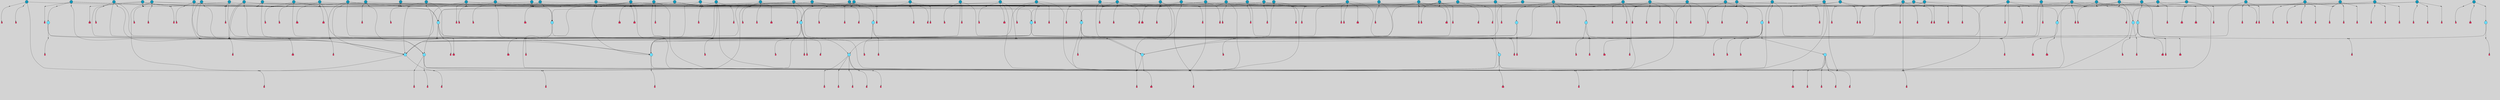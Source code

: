// File exported with GEGELATI v1.3.1
// On the 2024-04-08 17:47:46
// With the File::TPGGraphDotExporter
digraph{
	graph[pad = "0.212, 0.055" bgcolor = lightgray]
	node[shape=circle style = filled label = ""]
		T3 [fillcolor="#66ddff"]
		T7 [fillcolor="#66ddff"]
		T9 [fillcolor="#66ddff"]
		T11 [fillcolor="#66ddff"]
		T24 [fillcolor="#66ddff"]
		T27 [fillcolor="#66ddff"]
		T54 [fillcolor="#66ddff"]
		T90 [fillcolor="#66ddff"]
		T111 [fillcolor="#66ddff"]
		T129 [fillcolor="#66ddff"]
		T150 [fillcolor="#66ddff"]
		T159 [fillcolor="#66ddff"]
		T175 [fillcolor="#66ddff"]
		T193 [fillcolor="#66ddff"]
		T194 [fillcolor="#1199bb"]
		T211 [fillcolor="#66ddff"]
		T212 [fillcolor="#66ddff"]
		T215 [fillcolor="#66ddff"]
		T217 [fillcolor="#1199bb"]
		T244 [fillcolor="#1199bb"]
		T245 [fillcolor="#1199bb"]
		T246 [fillcolor="#66ddff"]
		T255 [fillcolor="#1199bb"]
		T280 [fillcolor="#1199bb"]
		T284 [fillcolor="#1199bb"]
		T291 [fillcolor="#1199bb"]
		T294 [fillcolor="#1199bb"]
		T297 [fillcolor="#1199bb"]
		T300 [fillcolor="#1199bb"]
		T314 [fillcolor="#1199bb"]
		T316 [fillcolor="#1199bb"]
		T319 [fillcolor="#1199bb"]
		T320 [fillcolor="#1199bb"]
		T321 [fillcolor="#66ddff"]
		T322 [fillcolor="#1199bb"]
		T325 [fillcolor="#1199bb"]
		T330 [fillcolor="#1199bb"]
		T333 [fillcolor="#1199bb"]
		T354 [fillcolor="#1199bb"]
		T360 [fillcolor="#1199bb"]
		T368 [fillcolor="#1199bb"]
		T373 [fillcolor="#1199bb"]
		T376 [fillcolor="#1199bb"]
		T382 [fillcolor="#1199bb"]
		T387 [fillcolor="#1199bb"]
		T390 [fillcolor="#1199bb"]
		T392 [fillcolor="#1199bb"]
		T399 [fillcolor="#66ddff"]
		T400 [fillcolor="#1199bb"]
		T401 [fillcolor="#1199bb"]
		T404 [fillcolor="#1199bb"]
		T405 [fillcolor="#66ddff"]
		T409 [fillcolor="#1199bb"]
		T410 [fillcolor="#1199bb"]
		T411 [fillcolor="#1199bb"]
		T412 [fillcolor="#1199bb"]
		T414 [fillcolor="#1199bb"]
		T415 [fillcolor="#1199bb"]
		T417 [fillcolor="#1199bb"]
		T418 [fillcolor="#1199bb"]
		T419 [fillcolor="#1199bb"]
		T420 [fillcolor="#1199bb"]
		T421 [fillcolor="#1199bb"]
		T422 [fillcolor="#1199bb"]
		T424 [fillcolor="#1199bb"]
		T425 [fillcolor="#1199bb"]
		T426 [fillcolor="#1199bb"]
		T391 [fillcolor="#1199bb"]
		T428 [fillcolor="#1199bb"]
		T429 [fillcolor="#1199bb"]
		T430 [fillcolor="#1199bb"]
		T431 [fillcolor="#1199bb"]
		T432 [fillcolor="#1199bb"]
		T433 [fillcolor="#1199bb"]
		T434 [fillcolor="#1199bb"]
		T435 [fillcolor="#1199bb"]
		T436 [fillcolor="#1199bb"]
		T437 [fillcolor="#1199bb"]
		T438 [fillcolor="#1199bb"]
		T439 [fillcolor="#1199bb"]
		T440 [fillcolor="#1199bb"]
		T116 [fillcolor="#1199bb"]
		T441 [fillcolor="#1199bb"]
		T442 [fillcolor="#1199bb"]
		T443 [fillcolor="#1199bb"]
		T444 [fillcolor="#1199bb"]
		T445 [fillcolor="#1199bb"]
		T446 [fillcolor="#1199bb"]
		T447 [fillcolor="#1199bb"]
		T448 [fillcolor="#1199bb"]
		T279 [fillcolor="#1199bb"]
		T449 [fillcolor="#1199bb"]
		T450 [fillcolor="#1199bb"]
		T451 [fillcolor="#1199bb"]
		T452 [fillcolor="#1199bb"]
		T453 [fillcolor="#1199bb"]
		T454 [fillcolor="#1199bb"]
		T455 [fillcolor="#1199bb"]
		P3408 [fillcolor="#cccccc" shape=point] //6|
		I3408 [shape=box style=invis label="6|1&2|6#1|7&#92;n10|7&2|0#1|5&#92;n9|4&0|1#2|2&#92;n8|6&0|0#1|0&#92;n"]
		P3408 -> I3408[style=invis]
		A2818 [fillcolor="#ff3366" shape=box margin=0.03 width=0 height=0 label="3"]
		T3 -> P3408 -> A2818
		P3409 [fillcolor="#cccccc" shape=point] //3|
		I3409 [shape=box style=invis label="7|6&2|4#0|2&#92;n10|3&2|7#1|4&#92;n11|6&0|4#0|1&#92;n7|1&0|0#2|6&#92;n7|6&0|3#2|6&#92;n4|0&2|6#0|1&#92;n4|4&2|5#0|2&#92;n4|6&0|4#2|7&#92;n10|0&2|3#1|5&#92;n2|6&0|5#0|2&#92;n1|0&2|3#0|7&#92;n1|6&2|0#0|5&#92;n6|2&0|1#0|7&#92;n9|2&0|3#2|7&#92;n5|3&0|6#0|6&#92;n1|7&2|5#2|3&#92;n8|1&2|7#0|6&#92;n1|0&2|5#2|1&#92;n7|1&2|2#2|5&#92;n7|4&2|6#0|3&#92;n"]
		P3409 -> I3409[style=invis]
		A2819 [fillcolor="#ff3366" shape=box margin=0.03 width=0 height=0 label="4"]
		T3 -> P3409 -> A2819
		P3410 [fillcolor="#cccccc" shape=point] //-3|
		I3410 [shape=box style=invis label="1|6&2|7#0|7&#92;n10|2&0|7#1|3&#92;n9|6&2|7#2|2&#92;n5|3&0|7#0|7&#92;n1|6&2|3#0|0&#92;n2|3&2|3#2|2&#92;n5|1&2|6#0|6&#92;n"]
		P3410 -> I3410[style=invis]
		A2820 [fillcolor="#ff3366" shape=box margin=0.03 width=0 height=0 label="7"]
		T7 -> P3410 -> A2820
		P3411 [fillcolor="#cccccc" shape=point] //5|
		I3411 [shape=box style=invis label="0|5&2|3#0|1&#92;n0|6&2|1#2|4&#92;n6|2&2|6#0|7&#92;n7|4&0|3#0|1&#92;n5|4&0|7#1|6&#92;n9|1&0|5#2|2&#92;n6|3&2|3#1|7&#92;n11|7&2|4#1|6&#92;n2|5&0|1#0|0&#92;n4|7&0|0#0|2&#92;n6|2&0|6#0|0&#92;n2|1&2|6#2|4&#92;n10|0&2|0#1|0&#92;n6|6&2|4#0|6&#92;n"]
		P3411 -> I3411[style=invis]
		A2821 [fillcolor="#ff3366" shape=box margin=0.03 width=0 height=0 label="8"]
		T7 -> P3411 -> A2821
		P3412 [fillcolor="#cccccc" shape=point] //-6|
		I3412 [shape=box style=invis label="11|1&0|7#2|0&#92;n10|4&0|1#1|0&#92;n4|3&2|4#2|1&#92;n0|5&2|0#0|0&#92;n6|1&0|0#0|3&#92;n8|2&2|0#0|4&#92;n11|4&2|0#1|6&#92;n7|0&2|6#2|3&#92;n5|3&2|6#2|0&#92;n2|0&2|0#0|4&#92;n"]
		P3412 -> I3412[style=invis]
		A2822 [fillcolor="#ff3366" shape=box margin=0.03 width=0 height=0 label="9"]
		T9 -> P3412 -> A2822
		P3413 [fillcolor="#cccccc" shape=point] //2|
		I3413 [shape=box style=invis label="6|3&2|7#1|4&#92;n8|6&0|0#2|5&#92;n2|1&0|2#0|3&#92;n8|7&0|6#0|4&#92;n2|1&2|0#0|1&#92;n0|0&2|2#2|3&#92;n6|6&0|7#2|1&#92;n6|1&0|7#2|6&#92;n5|4&2|7#0|4&#92;n0|3&0|4#2|0&#92;n11|0&2|0#2|5&#92;n4|5&2|5#2|4&#92;n5|7&0|6#0|4&#92;n9|7&2|5#0|3&#92;n5|4&2|1#0|3&#92;n5|3&0|1#1|7&#92;n0|4&0|3#2|5&#92;n"]
		P3413 -> I3413[style=invis]
		A2823 [fillcolor="#ff3366" shape=box margin=0.03 width=0 height=0 label="10"]
		T9 -> P3413 -> A2823
		P3414 [fillcolor="#cccccc" shape=point] //6|
		I3414 [shape=box style=invis label="3|0&2|7#2|2&#92;n3|2&0|4#2|5&#92;n5|1&0|2#1|0&#92;n8|7&0|1#2|0&#92;n8|5&0|3#0|6&#92;n0|2&0|2#2|3&#92;n1|5&2|5#0|5&#92;n5|6&0|6#0|7&#92;n6|7&0|0#2|6&#92;n1|2&2|3#0|0&#92;n7|7&2|3#0|4&#92;n0|7&2|7#0|6&#92;n1|0&2|2#2|7&#92;n4|4&0|1#0|0&#92;n"]
		P3414 -> I3414[style=invis]
		A2824 [fillcolor="#ff3366" shape=box margin=0.03 width=0 height=0 label="11"]
		T11 -> P3414 -> A2824
		P3415 [fillcolor="#cccccc" shape=point] //-4|
		I3415 [shape=box style=invis label="4|1&0|4#2|6&#92;n1|2&2|2#2|0&#92;n1|2&2|0#0|6&#92;n8|4&2|3#2|5&#92;n5|5&2|1#1|0&#92;n"]
		P3415 -> I3415[style=invis]
		A2825 [fillcolor="#ff3366" shape=box margin=0.03 width=0 height=0 label="12"]
		T11 -> P3415 -> A2825
		P3416 [fillcolor="#cccccc" shape=point] //1|
		I3416 [shape=box style=invis label="5|1&0|6#2|7&#92;n2|4&0|4#2|2&#92;n0|6&0|5#0|4&#92;n10|6&2|5#1|6&#92;n9|3&0|1#1|7&#92;n10|3&2|2#1|0&#92;n5|0&0|0#2|1&#92;n11|3&2|3#1|5&#92;n10|3&0|1#1|0&#92;n2|4&0|1#0|1&#92;n0|2&0|3#2|4&#92;n9|2&2|1#2|5&#92;n11|7&2|6#2|6&#92;n"]
		P3416 -> I3416[style=invis]
		T24 -> P3416 -> T7
		P3417 [fillcolor="#cccccc" shape=point] //5|
		I3417 [shape=box style=invis label="3|0&2|0#0|1&#92;n3|0&0|7#0|1&#92;n5|3&0|2#2|6&#92;n4|4&2|4#2|6&#92;n11|2&0|7#1|6&#92;n2|7&2|2#2|5&#92;n9|3&2|6#2|7&#92;n7|7&0|0#0|4&#92;n6|1&2|4#2|3&#92;n5|4&2|0#1|6&#92;n1|3&0|7#0|4&#92;n"]
		P3417 -> I3417[style=invis]
		A2826 [fillcolor="#ff3366" shape=box margin=0.03 width=0 height=0 label="7"]
		T24 -> P3417 -> A2826
		P3418 [fillcolor="#cccccc" shape=point] //-2|
		I3418 [shape=box style=invis label="4|1&0|4#0|3&#92;n4|2&0|5#2|0&#92;n5|5&2|6#0|5&#92;n1|4&0|1#0|2&#92;n6|3&2|7#1|5&#92;n0|4&2|0#0|3&#92;n8|5&2|5#1|2&#92;n10|7&2|7#1|1&#92;n3|4&0|0#2|1&#92;n3|6&2|5#2|5&#92;n8|3&0|1#0|7&#92;n10|0&2|7#1|3&#92;n4|1&2|4#0|1&#92;n9|3&2|0#0|4&#92;n3|6&2|0#0|4&#92;n1|2&0|6#2|1&#92;n4|0&2|1#2|2&#92;n"]
		P3418 -> I3418[style=invis]
		A2827 [fillcolor="#ff3366" shape=box margin=0.03 width=0 height=0 label="14"]
		T24 -> P3418 -> A2827
		P3419 [fillcolor="#cccccc" shape=point] //2|
		I3419 [shape=box style=invis label="9|1&2|3#0|1&#92;n5|2&2|0#2|4&#92;n3|6&2|5#2|7&#92;n7|0&2|5#0|4&#92;n1|2&0|3#0|5&#92;n7|3&2|7#0|0&#92;n"]
		P3419 -> I3419[style=invis]
		A2828 [fillcolor="#ff3366" shape=box margin=0.03 width=0 height=0 label="2"]
		T27 -> P3419 -> A2828
		P3420 [fillcolor="#cccccc" shape=point] //-6|
		I3420 [shape=box style=invis label="7|5&0|4#0|4&#92;n11|0&2|5#2|1&#92;n"]
		P3420 -> I3420[style=invis]
		A2829 [fillcolor="#ff3366" shape=box margin=0.03 width=0 height=0 label="3"]
		T27 -> P3420 -> A2829
		T27 -> P3409
		P3421 [fillcolor="#cccccc" shape=point] //0|
		I3421 [shape=box style=invis label="2|5&0|1#0|6&#92;n6|1&2|2#2|7&#92;n8|0&0|3#1|4&#92;n4|3&2|5#2|4&#92;n8|1&2|4#0|0&#92;n6|6&0|1#2|6&#92;n11|7&2|4#2|5&#92;n6|2&2|4#0|2&#92;n8|5&2|4#2|4&#92;n2|1&2|1#2|2&#92;n2|7&2|5#2|6&#92;n9|7&0|5#0|4&#92;n1|2&0|5#2|6&#92;n4|2&2|3#2|7&#92;n3|3&2|1#0|2&#92;n"]
		P3421 -> I3421[style=invis]
		A2830 [fillcolor="#ff3366" shape=box margin=0.03 width=0 height=0 label="5"]
		T27 -> P3421 -> A2830
		P3422 [fillcolor="#cccccc" shape=point] //0|
		I3422 [shape=box style=invis label="4|0&0|3#2|7&#92;n10|2&0|3#1|7&#92;n3|5&0|2#0|3&#92;n4|5&0|0#2|1&#92;n10|7&2|0#1|2&#92;n5|3&2|3#1|6&#92;n9|5&2|0#0|4&#92;n5|4&2|7#0|2&#92;n10|3&2|7#1|4&#92;n7|2&0|1#2|6&#92;n8|6&0|5#0|5&#92;n8|7&2|3#0|5&#92;n2|6&2|4#0|0&#92;n"]
		P3422 -> I3422[style=invis]
		A2831 [fillcolor="#ff3366" shape=box margin=0.03 width=0 height=0 label="5"]
		T27 -> P3422 -> A2831
		P3423 [fillcolor="#cccccc" shape=point] //8|
		I3423 [shape=box style=invis label="9|0&0|1#2|0&#92;n10|1&2|5#1|4&#92;n8|2&2|6#0|4&#92;n2|4&2|5#2|3&#92;n4|2&2|2#0|2&#92;n7|5&0|2#0|0&#92;n8|2&2|1#1|3&#92;n8|7&0|7#2|1&#92;n1|1&0|0#0|7&#92;n5|6&2|5#1|0&#92;n6|6&2|5#0|0&#92;n11|4&0|3#2|6&#92;n4|2&2|4#0|7&#92;n5|6&0|1#2|0&#92;n11|3&0|2#0|7&#92;n"]
		P3423 -> I3423[style=invis]
		A2832 [fillcolor="#ff3366" shape=box margin=0.03 width=0 height=0 label="6"]
		T54 -> P3423 -> A2832
		T54 -> P3417
		P3424 [fillcolor="#cccccc" shape=point] //-10|
		I3424 [shape=box style=invis label="3|6&0|0#0|4&#92;n4|1&2|4#0|1&#92;n5|1&0|1#0|4&#92;n5|5&2|6#0|5&#92;n6|5&0|6#0|3&#92;n11|1&2|0#0|1&#92;n0|7&2|0#0|3&#92;n1|2&0|6#0|1&#92;n8|0&0|4#2|0&#92;n0|4&0|7#2|7&#92;n7|0&2|7#1|3&#92;n3|1&0|5#2|5&#92;n5|1&0|4#0|3&#92;n2|2&0|2#0|0&#92;n8|3&0|1#0|7&#92;n3|0&0|3#0|5&#92;n7|2&0|5#2|0&#92;n6|3&2|7#1|5&#92;n4|7&2|7#2|1&#92;n"]
		P3424 -> I3424[style=invis]
		A2833 [fillcolor="#ff3366" shape=box margin=0.03 width=0 height=0 label="14"]
		T54 -> P3424 -> A2833
		T54 -> P3411
		P3425 [fillcolor="#cccccc" shape=point] //-2|
		I3425 [shape=box style=invis label="8|4&2|1#2|5&#92;n4|1&0|7#2|1&#92;n5|7&2|3#2|2&#92;n10|4&2|5#1|7&#92;n10|0&2|6#1|3&#92;n4|5&2|7#0|6&#92;n9|5&2|4#0|4&#92;n2|4&0|5#0|7&#92;n11|1&2|4#2|6&#92;n5|6&0|7#1|2&#92;n2|7&2|7#2|6&#92;n5|2&0|5#1|5&#92;n3|0&0|6#0|2&#92;n4|0&0|4#2|4&#92;n4|4&2|6#0|7&#92;n10|6&2|0#1|4&#92;n9|7&0|3#1|4&#92;n1|4&2|6#0|3&#92;n11|5&2|6#0|3&#92;n0|3&0|5#0|1&#92;n"]
		P3425 -> I3425[style=invis]
		A2834 [fillcolor="#ff3366" shape=box margin=0.03 width=0 height=0 label="13"]
		T90 -> P3425 -> A2834
		P3426 [fillcolor="#cccccc" shape=point] //4|
		I3426 [shape=box style=invis label="7|1&2|6#1|3&#92;n10|1&0|3#1|6&#92;n8|5&2|3#2|1&#92;n11|5&0|0#2|6&#92;n4|1&0|6#0|0&#92;n11|1&0|2#0|3&#92;n2|0&2|1#0|7&#92;n"]
		P3426 -> I3426[style=invis]
		A2835 [fillcolor="#ff3366" shape=box margin=0.03 width=0 height=0 label="2"]
		T90 -> P3426 -> A2835
		P3427 [fillcolor="#cccccc" shape=point] //7|
		I3427 [shape=box style=invis label="10|3&0|1#1|4&#92;n4|6&0|0#0|2&#92;n4|5&0|6#0|0&#92;n4|3&0|6#2|1&#92;n7|0&0|3#1|2&#92;n4|7&0|6#0|5&#92;n7|6&0|7#0|6&#92;n6|6&0|0#0|3&#92;n11|1&0|4#2|5&#92;n10|2&0|3#1|2&#92;n"]
		P3427 -> I3427[style=invis]
		A2836 [fillcolor="#ff3366" shape=box margin=0.03 width=0 height=0 label="4"]
		T90 -> P3427 -> A2836
		P3428 [fillcolor="#cccccc" shape=point] //-3|
		I3428 [shape=box style=invis label="8|1&2|3#0|5&#92;n0|6&0|5#0|5&#92;n3|7&2|1#0|6&#92;n3|5&0|1#0|0&#92;n9|5&2|0#0|4&#92;n3|5&0|2#0|3&#92;n10|6&2|4#1|0&#92;n9|4&2|7#2|6&#92;n1|7&2|5#2|2&#92;n"]
		P3428 -> I3428[style=invis]
		A2837 [fillcolor="#ff3366" shape=box margin=0.03 width=0 height=0 label="5"]
		T90 -> P3428 -> A2837
		P3429 [fillcolor="#cccccc" shape=point] //-7|
		I3429 [shape=box style=invis label="3|0&2|0#0|1&#92;n1|1&0|2#0|4&#92;n11|2&0|7#1|6&#92;n9|7&0|0#0|4&#92;n3|0&0|7#0|1&#92;n9|3&2|6#2|7&#92;n5|3&0|2#2|6&#92;n6|1&2|4#2|3&#92;n5|4&2|0#1|6&#92;n1|3&0|7#0|7&#92;n"]
		P3429 -> I3429[style=invis]
		A2838 [fillcolor="#ff3366" shape=box margin=0.03 width=0 height=0 label="7"]
		T90 -> P3429 -> A2838
		P3430 [fillcolor="#cccccc" shape=point] //-5|
		I3430 [shape=box style=invis label="0|0&2|3#0|2&#92;n10|5&0|6#1|3&#92;n7|3&0|6#2|3&#92;n3|4&0|6#0|6&#92;n10|5&0|2#1|1&#92;n5|0&0|1#0|3&#92;n6|6&2|5#1|5&#92;n7|4&0|2#1|7&#92;n5|7&0|1#2|5&#92;n1|5&0|0#0|3&#92;n7|5&2|1#2|6&#92;n9|0&0|2#0|0&#92;n4|0&2|4#0|0&#92;n4|6&0|0#2|3&#92;n3|1&0|6#2|5&#92;n7|7&2|1#2|3&#92;n9|4&2|2#0|6&#92;n"]
		P3430 -> I3430[style=invis]
		T111 -> P3430 -> T9
		P3431 [fillcolor="#cccccc" shape=point] //7|
		I3431 [shape=box style=invis label="7|4&2|1#2|0&#92;n4|1&2|4#2|3&#92;n5|0&2|0#2|2&#92;n6|1&2|4#2|6&#92;n"]
		P3431 -> I3431[style=invis]
		A2839 [fillcolor="#ff3366" shape=box margin=0.03 width=0 height=0 label="9"]
		T111 -> P3431 -> A2839
		P3432 [fillcolor="#cccccc" shape=point] //2|
		I3432 [shape=box style=invis label="3|0&2|0#0|1&#92;n11|2&0|7#1|6&#92;n8|7&2|4#0|5&#92;n5|3&0|2#2|6&#92;n4|4&2|4#2|6&#92;n3|0&0|7#0|1&#92;n2|7&2|2#2|5&#92;n9|3&2|6#2|7&#92;n7|7&0|0#0|4&#92;n6|1&2|4#1|3&#92;n5|4&2|0#1|6&#92;n1|3&0|7#0|4&#92;n"]
		P3432 -> I3432[style=invis]
		A2840 [fillcolor="#ff3366" shape=box margin=0.03 width=0 height=0 label="7"]
		T111 -> P3432 -> A2840
		T111 -> P3412
		T129 -> P3423
		T129 -> P3417
		P3433 [fillcolor="#cccccc" shape=point] //10|
		I3433 [shape=box style=invis label="4|5&2|7#2|1&#92;n1|7&2|3#0|6&#92;n3|5&2|2#0|3&#92;n10|3&0|7#1|4&#92;n7|1&0|4#2|6&#92;n10|2&0|3#1|7&#92;n9|5&2|0#0|4&#92;n4|0&0|3#2|7&#92;n11|4&2|6#1|2&#92;n5|4&2|7#0|2&#92;n2|6&2|4#0|0&#92;n6|5&0|7#2|1&#92;n5|3&2|3#1|6&#92;n10|7&2|0#1|2&#92;n"]
		P3433 -> I3433[style=invis]
		A2841 [fillcolor="#ff3366" shape=box margin=0.03 width=0 height=0 label="5"]
		T129 -> P3433 -> A2841
		P3434 [fillcolor="#cccccc" shape=point] //5|
		I3434 [shape=box style=invis label="9|4&2|3#1|3&#92;n0|4&2|4#0|5&#92;n6|1&2|6#2|5&#92;n4|0&0|5#2|0&#92;n"]
		P3434 -> I3434[style=invis]
		A2842 [fillcolor="#ff3366" shape=box margin=0.03 width=0 height=0 label="7"]
		T129 -> P3434 -> A2842
		P3435 [fillcolor="#cccccc" shape=point] //6|
		I3435 [shape=box style=invis label="9|4&2|7#0|6&#92;n8|4&0|1#1|0&#92;n1|3&0|0#2|1&#92;n2|4&0|6#2|2&#92;n5|1&2|5#0|7&#92;n3|0&0|3#2|6&#92;n2|2&2|6#0|2&#92;n8|4&0|4#2|2&#92;n5|1&2|4#0|3&#92;n9|4&0|6#0|6&#92;n5|0&2|2#1|5&#92;n11|7&0|0#1|1&#92;n0|4&0|3#0|3&#92;n7|7&2|4#2|5&#92;n1|5&0|1#2|1&#92;n"]
		P3435 -> I3435[style=invis]
		A2843 [fillcolor="#ff3366" shape=box margin=0.03 width=0 height=0 label="1"]
		T129 -> P3435 -> A2843
		P3436 [fillcolor="#cccccc" shape=point] //-3|
		I3436 [shape=box style=invis label="2|6&0|0#0|7&#92;n9|6&2|0#0|6&#92;n3|0&0|5#0|1&#92;n5|5&0|4#0|3&#92;n6|1&2|4#2|3&#92;n2|7&2|2#2|5&#92;n5|3&0|2#2|6&#92;n7|7&0|0#0|4&#92;n5|4&2|0#1|6&#92;n9|3&2|6#2|7&#92;n1|3&0|7#0|4&#92;n"]
		P3436 -> I3436[style=invis]
		A2844 [fillcolor="#ff3366" shape=box margin=0.03 width=0 height=0 label="7"]
		T150 -> P3436 -> A2844
		P3437 [fillcolor="#cccccc" shape=point] //4|
		I3437 [shape=box style=invis label="6|0&0|7#1|0&#92;n8|6&2|6#2|7&#92;n"]
		P3437 -> I3437[style=invis]
		A2845 [fillcolor="#ff3366" shape=box margin=0.03 width=0 height=0 label="3"]
		T150 -> P3437 -> A2845
		P3438 [fillcolor="#cccccc" shape=point] //0|
		I3438 [shape=box style=invis label="2|5&0|1#0|6&#92;n6|1&2|2#2|7&#92;n8|0&0|3#1|4&#92;n11|7&2|4#2|5&#92;n8|1&2|4#0|0&#92;n6|6&0|1#2|6&#92;n7|0&2|4#1|0&#92;n4|1&2|5#2|4&#92;n6|2&2|4#0|2&#92;n8|5&2|4#2|4&#92;n2|1&2|1#2|2&#92;n2|7&2|5#2|6&#92;n9|7&0|5#0|4&#92;n1|2&0|5#2|6&#92;n4|2&2|3#2|7&#92;n3|3&2|1#0|2&#92;n"]
		P3438 -> I3438[style=invis]
		A2846 [fillcolor="#ff3366" shape=box margin=0.03 width=0 height=0 label="5"]
		T150 -> P3438 -> A2846
		P3439 [fillcolor="#cccccc" shape=point] //-8|
		I3439 [shape=box style=invis label="7|5&0|4#2|4&#92;n"]
		P3439 -> I3439[style=invis]
		A2847 [fillcolor="#ff3366" shape=box margin=0.03 width=0 height=0 label="3"]
		T150 -> P3439 -> A2847
		P3440 [fillcolor="#cccccc" shape=point] //7|
		I3440 [shape=box style=invis label="1|6&2|7#0|7&#92;n9|6&2|7#2|2&#92;n10|2&0|7#1|0&#92;n1|6&2|3#0|0&#92;n5|0&2|2#1|1&#92;n2|3&2|3#2|2&#92;n5|1&2|6#0|6&#92;n"]
		P3440 -> I3440[style=invis]
		T150 -> P3440 -> T90
		P3441 [fillcolor="#cccccc" shape=point] //7|
		I3441 [shape=box style=invis label="7|0&2|1#2|0&#92;n9|7&2|1#1|7&#92;n8|2&0|1#1|0&#92;n6|6&0|2#1|1&#92;n2|2&0|5#0|0&#92;n5|7&0|0#2|1&#92;n5|1&2|5#1|5&#92;n4|7&2|4#2|3&#92;n10|5&2|2#1|5&#92;n1|3&2|2#2|0&#92;n10|2&2|6#1|5&#92;n"]
		P3441 -> I3441[style=invis]
		A2848 [fillcolor="#ff3366" shape=box margin=0.03 width=0 height=0 label="1"]
		T159 -> P3441 -> A2848
		P3442 [fillcolor="#cccccc" shape=point] //7|
		I3442 [shape=box style=invis label="7|4&2|7#0|4&#92;n4|6&0|1#2|5&#92;n2|1&2|3#0|0&#92;n4|3&2|0#0|1&#92;n0|0&2|7#2|7&#92;n7|7&0|5#2|3&#92;n5|0&2|1#2|2&#92;n10|0&0|4#1|2&#92;n4|4&0|7#0|0&#92;n6|7&0|2#0|1&#92;n1|4&2|5#0|4&#92;n"]
		P3442 -> I3442[style=invis]
		A2849 [fillcolor="#ff3366" shape=box margin=0.03 width=0 height=0 label="0"]
		T159 -> P3442 -> A2849
		P3443 [fillcolor="#cccccc" shape=point] //5|
		I3443 [shape=box style=invis label="0|5&2|3#0|1&#92;n0|6&2|1#2|4&#92;n6|2&2|6#0|7&#92;n9|0&2|7#1|1&#92;n7|4&0|3#0|1&#92;n11|7&2|4#1|6&#92;n9|1&0|5#2|2&#92;n5|4&0|7#1|6&#92;n2|5&0|1#0|0&#92;n4|7&0|0#0|2&#92;n6|2&0|6#0|0&#92;n2|1&2|6#2|4&#92;n10|0&0|0#1|0&#92;n6|6&2|4#0|6&#92;n"]
		P3443 -> I3443[style=invis]
		T159 -> P3443 -> T129
		P3444 [fillcolor="#cccccc" shape=point] //3|
		I3444 [shape=box style=invis label="4|7&0|7#2|7&#92;n11|5&2|6#0|2&#92;n5|5&2|6#2|0&#92;n3|2&0|6#0|3&#92;n10|2&2|5#1|5&#92;n9|4&2|3#1|5&#92;n2|5&2|7#2|4&#92;n11|3&2|5#1|0&#92;n7|0&0|7#2|1&#92;n1|2&0|5#0|1&#92;n"]
		P3444 -> I3444[style=invis]
		A2850 [fillcolor="#ff3366" shape=box margin=0.03 width=0 height=0 label="5"]
		T175 -> P3444 -> A2850
		P3445 [fillcolor="#cccccc" shape=point] //2|
		I3445 [shape=box style=invis label="7|1&0|6#0|1&#92;n5|2&2|5#1|6&#92;n10|1&2|1#1|1&#92;n4|7&0|4#2|2&#92;n11|7&0|4#2|7&#92;n5|0&0|5#1|7&#92;n8|2&0|5#2|4&#92;n10|0&2|6#1|6&#92;n5|1&0|1#2|3&#92;n1|6&2|0#0|1&#92;n9|6&2|2#1|4&#92;n3|4&2|3#0|0&#92;n10|1&0|1#1|0&#92;n2|2&0|1#2|1&#92;n3|1&2|7#0|3&#92;n"]
		P3445 -> I3445[style=invis]
		A2851 [fillcolor="#ff3366" shape=box margin=0.03 width=0 height=0 label="10"]
		T175 -> P3445 -> A2851
		P3446 [fillcolor="#cccccc" shape=point] //-1|
		I3446 [shape=box style=invis label="1|7&2|1#0|6&#92;n8|1&2|3#0|5&#92;n10|6&2|7#1|0&#92;n1|7&2|5#0|2&#92;n0|3&0|3#2|2&#92;n3|5&0|1#0|0&#92;n3|5&0|2#0|3&#92;n1|5&2|0#0|4&#92;n5|7&2|2#2|5&#92;n4|0&2|3#0|3&#92;n"]
		P3446 -> I3446[style=invis]
		T175 -> P3446 -> T3
		P3447 [fillcolor="#cccccc" shape=point] //-3|
		I3447 [shape=box style=invis label="6|3&2|4#1|4&#92;n5|3&0|1#1|7&#92;n2|1&0|2#2|3&#92;n8|7&0|6#0|4&#92;n2|1&2|0#0|1&#92;n0|0&2|2#2|3&#92;n6|1&0|7#2|6&#92;n5|7&0|2#0|4&#92;n0|3&0|4#2|0&#92;n11|0&2|0#2|5&#92;n6|0&2|0#1|4&#92;n8|6&0|2#2|5&#92;n5|4&2|1#0|3&#92;n9|7&2|5#0|3&#92;n5|4&2|7#0|4&#92;n"]
		P3447 -> I3447[style=invis]
		A2852 [fillcolor="#ff3366" shape=box margin=0.03 width=0 height=0 label="10"]
		T175 -> P3447 -> A2852
		P3448 [fillcolor="#cccccc" shape=point] //4|
		I3448 [shape=box style=invis label="7|1&0|6#0|1&#92;n5|2&2|5#1|6&#92;n10|1&2|1#1|1&#92;n9|6&2|2#1|4&#92;n4|7&0|4#2|2&#92;n9|6&0|4#1|1&#92;n10|0&2|6#1|6&#92;n5|1&0|1#2|3&#92;n1|6&2|0#0|1&#92;n8|2&0|5#2|4&#92;n3|4&2|3#0|0&#92;n10|1&0|5#1|0&#92;n2|2&0|1#2|1&#92;n3|1&2|7#0|3&#92;n"]
		P3448 -> I3448[style=invis]
		A2853 [fillcolor="#ff3366" shape=box margin=0.03 width=0 height=0 label="10"]
		T175 -> P3448 -> A2853
		P3449 [fillcolor="#cccccc" shape=point] //-2|
		I3449 [shape=box style=invis label="1|0&0|3#0|3&#92;n2|7&0|4#0|4&#92;n11|6&2|1#1|4&#92;n6|1&2|5#0|0&#92;n2|0&2|0#0|6&#92;n1|3&2|1#0|4&#92;n"]
		P3449 -> I3449[style=invis]
		A2854 [fillcolor="#ff3366" shape=box margin=0.03 width=0 height=0 label="2"]
		T193 -> P3449 -> A2854
		P3450 [fillcolor="#cccccc" shape=point] //3|
		I3450 [shape=box style=invis label="5|4&2|7#0|4&#92;n0|4&0|3#2|5&#92;n8|6&0|0#2|5&#92;n2|1&0|2#0|3&#92;n9|7&0|6#0|4&#92;n0|0&2|2#2|3&#92;n6|6&0|7#2|1&#92;n6|1&0|7#2|6&#92;n0|3&0|4#2|0&#92;n11|0&2|0#2|5&#92;n4|5&2|5#2|4&#92;n5|3&0|1#1|7&#92;n9|7&2|2#0|3&#92;n5|4&2|1#0|3&#92;n5|0&0|6#0|4&#92;n0|0&0|1#2|0&#92;n"]
		P3450 -> I3450[style=invis]
		A2855 [fillcolor="#ff3366" shape=box margin=0.03 width=0 height=0 label="10"]
		T193 -> P3450 -> A2855
		T193 -> P3446
		P3451 [fillcolor="#cccccc" shape=point] //10|
		I3451 [shape=box style=invis label="6|1&2|4#2|3&#92;n3|0&0|7#0|1&#92;n5|3&0|2#2|6&#92;n4|4&0|4#2|6&#92;n5|4&2|0#1|6&#92;n10|5&0|6#1|5&#92;n2|5&2|1#2|2&#92;n1|3&0|7#0|4&#92;n3|0&2|0#0|1&#92;n11|2&0|5#1|6&#92;n9|3&2|6#2|7&#92;n7|7&0|0#0|4&#92;n"]
		P3451 -> I3451[style=invis]
		A2856 [fillcolor="#ff3366" shape=box margin=0.03 width=0 height=0 label="7"]
		T193 -> P3451 -> A2856
		P3452 [fillcolor="#cccccc" shape=point] //5|
		I3452 [shape=box style=invis label="3|0&2|0#2|1&#92;n3|0&0|7#0|1&#92;n5|3&0|2#2|6&#92;n4|4&2|4#2|6&#92;n5|4&2|0#1|6&#92;n2|7&2|2#2|5&#92;n1|3&0|7#0|4&#92;n11|6&2|2#0|7&#92;n7|7&0|0#0|4&#92;n6|1&2|4#2|3&#92;n11|0&0|7#1|6&#92;n9|3&2|6#2|7&#92;n"]
		P3452 -> I3452[style=invis]
		A2857 [fillcolor="#ff3366" shape=box margin=0.03 width=0 height=0 label="7"]
		T194 -> P3452 -> A2857
		P3453 [fillcolor="#cccccc" shape=point] //4|
		I3453 [shape=box style=invis label="7|1&0|6#0|1&#92;n6|7&2|7#1|7&#92;n10|1&2|1#1|1&#92;n9|6&2|2#1|4&#92;n4|7&0|4#2|2&#92;n9|6&0|5#1|1&#92;n10|0&2|6#1|6&#92;n5|1&0|1#2|3&#92;n10|1&0|5#1|0&#92;n3|4&2|3#0|0&#92;n8|2&0|5#2|4&#92;n1|6&2|0#0|0&#92;n2|3&0|1#2|6&#92;n5|2&2|2#1|6&#92;n2|2&0|1#2|1&#92;n3|1&2|7#0|3&#92;n6|7&2|3#0|4&#92;n"]
		P3453 -> I3453[style=invis]
		A2858 [fillcolor="#ff3366" shape=box margin=0.03 width=0 height=0 label="10"]
		T194 -> P3453 -> A2858
		P3454 [fillcolor="#cccccc" shape=point] //-4|
		I3454 [shape=box style=invis label="0|4&0|0#2|7&#92;n8|5&2|4#2|4&#92;n4|3&2|5#2|4&#92;n11|7&2|2#2|5&#92;n6|5&2|2#2|7&#92;n3|2&0|7#0|7&#92;n3|3&2|1#0|3&#92;n2|6&0|3#2|5&#92;n0|1&2|6#2|2&#92;n8|2&0|0#1|6&#92;n0|7&0|5#0|4&#92;n9|5&0|3#2|7&#92;n2|7&2|5#2|6&#92;n9|0&2|0#0|1&#92;n1|2&2|4#0|2&#92;n"]
		P3454 -> I3454[style=invis]
		T194 -> P3454 -> T27
		T194 -> P3442
		P3455 [fillcolor="#cccccc" shape=point] //5|
		I3455 [shape=box style=invis label="3|0&2|0#0|1&#92;n3|0&0|7#0|1&#92;n5|3&0|2#2|6&#92;n4|4&2|4#2|6&#92;n11|2&0|7#1|6&#92;n2|7&2|2#2|5&#92;n9|3&2|6#2|7&#92;n7|7&0|0#0|4&#92;n6|1&2|4#2|3&#92;n5|4&2|0#1|6&#92;n1|3&0|7#0|4&#92;n"]
		P3455 -> I3455[style=invis]
		A2859 [fillcolor="#ff3366" shape=box margin=0.03 width=0 height=0 label="7"]
		T211 -> P3455 -> A2859
		P3456 [fillcolor="#cccccc" shape=point] //10|
		I3456 [shape=box style=invis label="4|5&2|7#2|1&#92;n1|7&2|3#0|6&#92;n3|5&2|2#0|3&#92;n10|3&0|7#1|4&#92;n7|1&0|4#2|6&#92;n10|2&0|3#1|7&#92;n9|5&2|0#0|4&#92;n4|0&0|3#2|7&#92;n11|4&2|6#1|2&#92;n5|4&2|7#0|2&#92;n2|6&2|4#0|0&#92;n6|5&0|7#2|1&#92;n5|3&2|3#1|6&#92;n10|7&2|0#1|2&#92;n"]
		P3456 -> I3456[style=invis]
		A2860 [fillcolor="#ff3366" shape=box margin=0.03 width=0 height=0 label="5"]
		T211 -> P3456 -> A2860
		P3457 [fillcolor="#cccccc" shape=point] //8|
		I3457 [shape=box style=invis label="9|0&0|1#2|0&#92;n10|1&2|5#1|4&#92;n8|2&2|6#0|4&#92;n2|4&2|5#2|3&#92;n4|2&2|2#0|2&#92;n7|5&0|2#0|0&#92;n8|2&2|1#1|3&#92;n8|7&0|7#2|1&#92;n1|1&0|0#0|7&#92;n5|6&2|5#1|0&#92;n6|6&2|5#0|0&#92;n11|4&0|3#2|6&#92;n4|2&2|4#0|7&#92;n5|6&0|1#2|0&#92;n11|3&0|2#0|7&#92;n"]
		P3457 -> I3457[style=invis]
		A2861 [fillcolor="#ff3366" shape=box margin=0.03 width=0 height=0 label="6"]
		T211 -> P3457 -> A2861
		P3458 [fillcolor="#cccccc" shape=point] //5|
		I3458 [shape=box style=invis label="0|5&2|3#0|1&#92;n0|6&2|1#2|4&#92;n6|2&2|6#0|7&#92;n9|0&2|7#1|1&#92;n7|4&0|3#0|1&#92;n11|7&2|4#1|6&#92;n9|1&0|5#2|2&#92;n5|4&0|7#1|6&#92;n2|5&0|1#0|0&#92;n4|7&0|0#0|2&#92;n6|2&0|6#0|0&#92;n2|1&2|6#2|4&#92;n10|0&0|0#1|0&#92;n6|6&2|4#0|6&#92;n"]
		P3458 -> I3458[style=invis]
		T212 -> P3458 -> T211
		P3459 [fillcolor="#cccccc" shape=point] //6|
		I3459 [shape=box style=invis label="9|4&2|7#0|6&#92;n8|4&0|1#1|0&#92;n1|3&0|0#2|1&#92;n2|4&0|6#2|2&#92;n5|1&2|5#0|7&#92;n3|0&0|3#2|6&#92;n2|2&2|6#0|2&#92;n8|4&0|4#2|2&#92;n5|1&2|4#0|3&#92;n9|4&0|6#0|6&#92;n5|0&2|2#1|5&#92;n11|7&0|0#1|1&#92;n0|4&0|3#0|3&#92;n7|7&2|4#2|5&#92;n1|5&0|1#2|1&#92;n"]
		P3459 -> I3459[style=invis]
		A2862 [fillcolor="#ff3366" shape=box margin=0.03 width=0 height=0 label="1"]
		T211 -> P3459 -> A2862
		P3460 [fillcolor="#cccccc" shape=point] //7|
		I3460 [shape=box style=invis label="7|4&2|7#0|4&#92;n4|6&0|1#2|5&#92;n2|1&2|3#0|0&#92;n4|3&2|0#0|1&#92;n0|0&2|7#2|7&#92;n7|7&0|5#2|3&#92;n5|0&2|1#2|2&#92;n10|0&0|4#1|2&#92;n4|4&0|7#0|0&#92;n6|7&0|2#0|1&#92;n1|4&2|5#0|4&#92;n"]
		P3460 -> I3460[style=invis]
		A2863 [fillcolor="#ff3366" shape=box margin=0.03 width=0 height=0 label="0"]
		T212 -> P3460 -> A2863
		P3461 [fillcolor="#cccccc" shape=point] //5|
		I3461 [shape=box style=invis label="9|4&2|3#1|3&#92;n0|4&2|4#0|5&#92;n6|1&2|6#2|5&#92;n4|0&0|5#2|0&#92;n"]
		P3461 -> I3461[style=invis]
		A2864 [fillcolor="#ff3366" shape=box margin=0.03 width=0 height=0 label="7"]
		T211 -> P3461 -> A2864
		P3462 [fillcolor="#cccccc" shape=point] //7|
		I3462 [shape=box style=invis label="7|0&2|1#2|0&#92;n9|7&2|1#1|7&#92;n8|2&0|1#1|0&#92;n6|6&0|2#1|1&#92;n2|2&0|5#0|0&#92;n5|7&0|0#2|1&#92;n5|1&2|5#1|5&#92;n4|7&2|4#2|3&#92;n10|5&2|2#1|5&#92;n1|3&2|2#2|0&#92;n10|2&2|6#1|5&#92;n"]
		P3462 -> I3462[style=invis]
		A2865 [fillcolor="#ff3366" shape=box margin=0.03 width=0 height=0 label="1"]
		T212 -> P3462 -> A2865
		P3463 [fillcolor="#cccccc" shape=point] //-1|
		I3463 [shape=box style=invis label="11|7&2|0#1|7&#92;n1|5&2|4#2|4&#92;n4|3&0|1#0|5&#92;n1|6&0|0#0|4&#92;n8|6&2|4#0|0&#92;n4|0&0|0#0|5&#92;n10|4&2|0#1|0&#92;n9|6&2|5#1|3&#92;n0|7&2|1#0|5&#92;n0|6&2|3#2|0&#92;n4|4&0|5#0|1&#92;n"]
		P3463 -> I3463[style=invis]
		A2866 [fillcolor="#ff3366" shape=box margin=0.03 width=0 height=0 label="12"]
		T215 -> P3463 -> A2866
		P3464 [fillcolor="#cccccc" shape=point] //1|
		I3464 [shape=box style=invis label="9|3&0|0#1|1&#92;n4|6&0|5#0|7&#92;n3|6&0|0#2|0&#92;n6|2&2|5#1|4&#92;n8|7&0|7#0|0&#92;n5|0&2|6#0|6&#92;n"]
		P3464 -> I3464[style=invis]
		A2867 [fillcolor="#ff3366" shape=box margin=0.03 width=0 height=0 label="5"]
		T215 -> P3464 -> A2867
		P3465 [fillcolor="#cccccc" shape=point] //5|
		I3465 [shape=box style=invis label="4|4&0|6#2|1&#92;n7|6&0|1#1|4&#92;n6|2&0|7#1|3&#92;n9|1&2|6#0|7&#92;n1|6&2|3#0|0&#92;n2|3&2|3#2|2&#92;n1|0&2|7#2|7&#92;n10|3&0|7#1|7&#92;n"]
		P3465 -> I3465[style=invis]
		A2868 [fillcolor="#ff3366" shape=box margin=0.03 width=0 height=0 label="7"]
		T215 -> P3465 -> A2868
		T217 -> P3417
		P3466 [fillcolor="#cccccc" shape=point] //5|
		I3466 [shape=box style=invis label="6|7&0|4#1|5&#92;n11|4&2|0#1|6&#92;n5|3&2|6#2|0&#92;n10|2&2|2#1|4&#92;n2|2&2|2#0|3&#92;n2|0&2|0#0|4&#92;n11|1&0|7#2|0&#92;n11|0&2|0#0|0&#92;n3|2&0|3#2|2&#92;n10|1&2|6#1|1&#92;n7|0&2|6#2|4&#92;n"]
		P3466 -> I3466[style=invis]
		A2869 [fillcolor="#ff3366" shape=box margin=0.03 width=0 height=0 label="9"]
		T217 -> P3466 -> A2869
		T217 -> P3426
		T217 -> P3458
		P3467 [fillcolor="#cccccc" shape=point] //5|
		I3467 [shape=box style=invis label="1|6&2|7#0|7&#92;n9|2&2|7#2|2&#92;n10|2&0|7#1|3&#92;n5|3&0|7#0|7&#92;n7|0&2|7#2|2&#92;n1|6&2|3#0|0&#92;n2|3&2|3#2|2&#92;n"]
		P3467 -> I3467[style=invis]
		A2870 [fillcolor="#ff3366" shape=box margin=0.03 width=0 height=0 label="7"]
		T244 -> P3467 -> A2870
		T244 -> P3411
		P3468 [fillcolor="#cccccc" shape=point] //9|
		I3468 [shape=box style=invis label="0|5&2|3#0|1&#92;n0|6&2|1#2|4&#92;n6|2&2|6#0|0&#92;n9|0&2|7#1|1&#92;n7|4&0|3#0|1&#92;n11|7&2|4#1|6&#92;n9|1&0|5#2|2&#92;n5|4&0|7#1|6&#92;n2|5&0|1#0|0&#92;n4|7&0|0#0|2&#92;n6|2&2|6#0|7&#92;n2|1&2|6#2|4&#92;n10|0&0|0#1|0&#92;n6|6&2|4#0|6&#92;n"]
		P3468 -> I3468[style=invis]
		T244 -> P3468 -> T211
		P3469 [fillcolor="#cccccc" shape=point] //3|
		I3469 [shape=box style=invis label="7|1&2|6#2|3&#92;n10|1&0|3#1|6&#92;n4|1&0|6#0|0&#92;n2|0&2|1#2|7&#92;n11|1&0|2#0|3&#92;n"]
		P3469 -> I3469[style=invis]
		A2871 [fillcolor="#ff3366" shape=box margin=0.03 width=0 height=0 label="2"]
		T244 -> P3469 -> A2871
		T245 -> P3409
		P3470 [fillcolor="#cccccc" shape=point] //10|
		I3470 [shape=box style=invis label="10|2&0|7#1|3&#92;n1|0&2|1#0|1&#92;n5|1&2|7#0|7&#92;n2|3&2|3#2|2&#92;n0|0&2|7#2|2&#92;n"]
		P3470 -> I3470[style=invis]
		A2872 [fillcolor="#ff3366" shape=box margin=0.03 width=0 height=0 label="7"]
		T245 -> P3470 -> A2872
		P3471 [fillcolor="#cccccc" shape=point] //-10|
		I3471 [shape=box style=invis label="9|0&0|1#2|0&#92;n10|1&2|5#1|4&#92;n5|6&2|5#1|0&#92;n5|7&2|3#0|6&#92;n4|2&2|2#0|2&#92;n8|7&0|7#2|1&#92;n8|6&2|1#1|3&#92;n0|6&2|3#0|4&#92;n5|6&0|1#2|0&#92;n2|7&0|0#0|4&#92;n1|1&0|0#2|7&#92;n2|4&2|2#2|3&#92;n6|6&2|5#0|0&#92;n8|2&2|6#0|4&#92;n11|4&0|5#2|6&#92;n7|5&0|2#0|0&#92;n10|0&2|1#1|3&#92;n11|3&0|2#0|7&#92;n"]
		P3471 -> I3471[style=invis]
		A2873 [fillcolor="#ff3366" shape=box margin=0.03 width=0 height=0 label="6"]
		T245 -> P3471 -> A2873
		P3472 [fillcolor="#cccccc" shape=point] //4|
		I3472 [shape=box style=invis label="6|7&0|3#1|5&#92;n10|1&2|6#1|1&#92;n5|3&2|6#2|0&#92;n10|2&2|2#1|4&#92;n7|0&2|6#2|4&#92;n2|2&2|2#0|3&#92;n11|1&0|4#2|0&#92;n11|0&2|0#0|0&#92;n3|2&0|3#2|2&#92;n11|4&2|0#1|6&#92;n2|0&2|0#0|4&#92;n"]
		P3472 -> I3472[style=invis]
		A2874 [fillcolor="#ff3366" shape=box margin=0.03 width=0 height=0 label="9"]
		T245 -> P3472 -> A2874
		T246 -> P3442
		T246 -> P3443
		P3473 [fillcolor="#cccccc" shape=point] //5|
		I3473 [shape=box style=invis label="9|4&2|3#1|3&#92;n0|4&2|4#0|5&#92;n6|1&2|6#2|5&#92;n8|5&2|2#1|7&#92;n0|0&0|5#2|0&#92;n"]
		P3473 -> I3473[style=invis]
		A2875 [fillcolor="#ff3366" shape=box margin=0.03 width=0 height=0 label="7"]
		T246 -> P3473 -> A2875
		T255 -> P3446
		P3474 [fillcolor="#cccccc" shape=point] //-9|
		I3474 [shape=box style=invis label="7|1&0|0#2|6&#92;n1|6&0|4#2|7&#92;n7|6&2|4#0|2&#92;n10|7&2|1#1|3&#92;n7|6&0|3#2|6&#92;n4|0&2|2#2|1&#92;n1|0&0|5#2|3&#92;n6|1&2|6#1|1&#92;n7|4&2|6#1|0&#92;n9|5&0|1#0|2&#92;n9|2&0|3#0|7&#92;n6|0&2|7#0|6&#92;n10|5&2|3#1|5&#92;n10|0&2|7#1|4&#92;n1|0&2|3#0|7&#92;n5|2&0|6#0|6&#92;n2|6&0|1#0|2&#92;n7|4&2|5#0|3&#92;n3|6&2|4#0|5&#92;n1|6&2|0#0|5&#92;n"]
		P3474 -> I3474[style=invis]
		A2876 [fillcolor="#ff3366" shape=box margin=0.03 width=0 height=0 label="4"]
		T255 -> P3474 -> A2876
		P3475 [fillcolor="#cccccc" shape=point] //7|
		I3475 [shape=box style=invis label="9|6&2|6#1|3&#92;n9|7&2|0#1|7&#92;n3|0&2|0#0|0&#92;n1|6&0|0#0|4&#92;n7|4&0|3#0|1&#92;n"]
		P3475 -> I3475[style=invis]
		A2877 [fillcolor="#ff3366" shape=box margin=0.03 width=0 height=0 label="12"]
		T255 -> P3475 -> A2877
		P3476 [fillcolor="#cccccc" shape=point] //-9|
		I3476 [shape=box style=invis label="11|5&0|0#2|6&#92;n8|5&2|3#2|1&#92;n7|1&0|6#1|3&#92;n11|4&0|2#0|1&#92;n9|0&2|7#1|6&#92;n10|1&0|3#1|6&#92;n0|3&0|4#2|5&#92;n5|7&2|3#1|6&#92;n2|0&2|1#0|7&#92;n"]
		P3476 -> I3476[style=invis]
		A2878 [fillcolor="#ff3366" shape=box margin=0.03 width=0 height=0 label="2"]
		T255 -> P3476 -> A2878
		P3477 [fillcolor="#cccccc" shape=point] //-7|
		I3477 [shape=box style=invis label="9|1&2|7#2|1&#92;n7|0&2|0#2|7&#92;n2|3&2|3#2|2&#92;n8|5&2|1#0|3&#92;n5|5&0|7#0|1&#92;n1|6&2|7#0|7&#92;n10|2&0|7#1|3&#92;n6|4&2|2#2|4&#92;n0|6&2|5#0|2&#92;n"]
		P3477 -> I3477[style=invis]
		A2879 [fillcolor="#ff3366" shape=box margin=0.03 width=0 height=0 label="7"]
		T255 -> P3477 -> A2879
		T280 -> P3463
		P3478 [fillcolor="#cccccc" shape=point] //3|
		I3478 [shape=box style=invis label="0|4&2|7#0|0&#92;n2|5&2|1#0|5&#92;n10|3&2|2#1|6&#92;n4|3&2|2#0|5&#92;n5|3&0|0#0|6&#92;n9|4&2|2#0|2&#92;n9|1&0|1#0|4&#92;n8|3&2|6#0|3&#92;n1|2&2|6#0|1&#92;n10|0&2|1#1|5&#92;n"]
		P3478 -> I3478[style=invis]
		A2880 [fillcolor="#ff3366" shape=box margin=0.03 width=0 height=0 label="7"]
		T280 -> P3478 -> A2880
		P3479 [fillcolor="#cccccc" shape=point] //3|
		I3479 [shape=box style=invis label="10|4&0|5#1|2&#92;n10|7&2|3#1|4&#92;n1|5&2|4#0|2&#92;n2|0&2|6#0|3&#92;n2|0&2|4#2|0&#92;n2|5&2|1#0|0&#92;n1|1&2|3#2|1&#92;n11|7&0|5#2|7&#92;n5|0&2|6#0|3&#92;n"]
		P3479 -> I3479[style=invis]
		A2881 [fillcolor="#ff3366" shape=box margin=0.03 width=0 height=0 label="2"]
		T280 -> P3479 -> A2881
		P3480 [fillcolor="#cccccc" shape=point] //-9|
		I3480 [shape=box style=invis label="10|3&0|5#1|7&#92;n9|0&2|4#1|3&#92;n"]
		P3480 -> I3480[style=invis]
		A2882 [fillcolor="#ff3366" shape=box margin=0.03 width=0 height=0 label="3"]
		T280 -> P3480 -> A2882
		P3481 [fillcolor="#cccccc" shape=point] //1|
		I3481 [shape=box style=invis label="2|2&2|3#0|2&#92;n2|2&0|5#2|5&#92;n8|4&0|1#1|0&#92;n9|7&0|6#0|3&#92;n5|1&2|2#0|7&#92;n10|7&0|7#1|3&#92;n7|7&2|4#2|5&#92;n5|5&0|2#2|1&#92;n2|6&2|2#0|0&#92;n9|3&2|2#2|0&#92;n0|6&0|6#2|2&#92;n7|7&0|1#2|3&#92;n3|6&0|1#0|5&#92;n1|5&0|1#2|7&#92;n"]
		P3481 -> I3481[style=invis]
		A2883 [fillcolor="#ff3366" shape=box margin=0.03 width=0 height=0 label="1"]
		T284 -> P3481 -> A2883
		P3482 [fillcolor="#cccccc" shape=point] //-9|
		I3482 [shape=box style=invis label="4|7&2|6#0|5&#92;n11|3&0|2#2|6&#92;n10|2&2|4#1|6&#92;n3|0&2|6#2|7&#92;n4|3&0|5#0|7&#92;n2|3&0|7#0|7&#92;n10|6&0|7#1|5&#92;n10|1&2|2#1|1&#92;n1|7&0|3#2|6&#92;n"]
		P3482 -> I3482[style=invis]
		A2884 [fillcolor="#ff3366" shape=box margin=0.03 width=0 height=0 label="4"]
		T284 -> P3482 -> A2884
		P3483 [fillcolor="#cccccc" shape=point] //7|
		I3483 [shape=box style=invis label="7|2&0|4#1|3&#92;n7|7&0|0#0|4&#92;n4|4&2|4#2|6&#92;n2|3&2|2#2|5&#92;n8|0&0|2#2|1&#92;n9|3&2|6#2|7&#92;n6|4&2|4#2|3&#92;n3|3&2|0#0|1&#92;n6|4&2|0#1|6&#92;n5|3&0|7#0|4&#92;n"]
		P3483 -> I3483[style=invis]
		A2885 [fillcolor="#ff3366" shape=box margin=0.03 width=0 height=0 label="7"]
		T284 -> P3483 -> A2885
		P3484 [fillcolor="#cccccc" shape=point] //10|
		I3484 [shape=box style=invis label="1|5&0|6#2|0&#92;n6|1&0|7#1|1&#92;n4|7&2|7#0|5&#92;n7|1&2|7#2|3&#92;n4|0&2|0#0|4&#92;n5|3&2|7#2|7&#92;n9|3&2|6#2|0&#92;n4|1&2|7#0|4&#92;n"]
		P3484 -> I3484[style=invis]
		A2886 [fillcolor="#ff3366" shape=box margin=0.03 width=0 height=0 label="9"]
		T284 -> P3484 -> A2886
		P3485 [fillcolor="#cccccc" shape=point] //5|
		I3485 [shape=box style=invis label="1|2&0|6#0|4&#92;n1|4&2|1#0|0&#92;n10|6&2|7#1|0&#92;n0|2&2|1#2|7&#92;n1|5&0|0#0|4&#92;n0|5&0|3#2|2&#92;n3|4&0|2#0|3&#92;n8|1&2|3#2|5&#92;n1|7&2|1#0|6&#92;n1|7&0|5#0|2&#92;n6|0&0|7#2|1&#92;n"]
		P3485 -> I3485[style=invis]
		T284 -> P3485 -> T3
		T291 -> P3411
		P3486 [fillcolor="#cccccc" shape=point] //-3|
		I3486 [shape=box style=invis label="6|0&2|1#2|4&#92;n0|7&0|5#2|7&#92;n1|7&2|3#0|2&#92;n"]
		P3486 -> I3486[style=invis]
		A2887 [fillcolor="#ff3366" shape=box margin=0.03 width=0 height=0 label="3"]
		T291 -> P3486 -> A2887
		T291 -> P3451
		P3487 [fillcolor="#cccccc" shape=point] //-3|
		I3487 [shape=box style=invis label="5|0&2|1#2|2&#92;n4|6&0|2#2|5&#92;n1|4&2|5#0|4&#92;n4|3&2|0#0|1&#92;n0|0&2|6#2|7&#92;n10|0&0|4#1|2&#92;n4|4&0|7#0|0&#92;n6|1&0|2#0|1&#92;n2|1&2|3#0|0&#92;n"]
		P3487 -> I3487[style=invis]
		A2888 [fillcolor="#ff3366" shape=box margin=0.03 width=0 height=0 label="0"]
		T291 -> P3487 -> A2888
		P3488 [fillcolor="#cccccc" shape=point] //-6|
		I3488 [shape=box style=invis label="11|2&2|4#1|0&#92;n8|1&0|3#0|5&#92;n3|1&0|0#0|1&#92;n7|1&0|1#0|5&#92;n3|5&0|7#0|0&#92;n9|4&2|7#2|6&#92;n10|6&0|4#1|0&#92;n11|5&0|0#1|5&#92;n4|4&0|0#2|1&#92;n0|0&2|3#2|4&#92;n"]
		P3488 -> I3488[style=invis]
		A2889 [fillcolor="#ff3366" shape=box margin=0.03 width=0 height=0 label="5"]
		T294 -> P3488 -> A2889
		P3489 [fillcolor="#cccccc" shape=point] //-6|
		I3489 [shape=box style=invis label="10|4&0|1#1|0&#92;n4|3&2|4#2|1&#92;n11|4&2|0#1|6&#92;n8|3&2|0#0|4&#92;n6|1&0|0#0|3&#92;n0|5&2|0#0|0&#92;n0|5&0|1#2|5&#92;n7|4&2|6#2|3&#92;n5|3&2|6#2|0&#92;n2|2&0|5#0|1&#92;n2|0&2|0#0|4&#92;n"]
		P3489 -> I3489[style=invis]
		A2890 [fillcolor="#ff3366" shape=box margin=0.03 width=0 height=0 label="9"]
		T294 -> P3489 -> A2890
		T294 -> P3435
		P3490 [fillcolor="#cccccc" shape=point] //-2|
		I3490 [shape=box style=invis label="11|0&0|4#1|7&#92;n0|0&0|6#2|6&#92;n2|3&0|4#2|5&#92;n6|2&2|4#2|6&#92;n"]
		P3490 -> I3490[style=invis]
		T294 -> P3490 -> T27
		T294 -> P3448
		P3491 [fillcolor="#cccccc" shape=point] //-10|
		I3491 [shape=box style=invis label="3|2&2|1#2|2&#92;n9|5&2|5#0|4&#92;n7|4&0|6#2|2&#92;n7|7&2|5#1|1&#92;n2|4&0|1#0|1&#92;n1|2&0|6#2|2&#92;n1|0&2|1#0|2&#92;n7|1&2|4#1|1&#92;n2|5&0|5#0|0&#92;n8|3&2|4#1|3&#92;n1|4&0|3#0|2&#92;n11|2&2|5#2|1&#92;n"]
		P3491 -> I3491[style=invis]
		A2891 [fillcolor="#ff3366" shape=box margin=0.03 width=0 height=0 label="1"]
		T297 -> P3491 -> A2891
		T297 -> P3484
		P3492 [fillcolor="#cccccc" shape=point] //4|
		I3492 [shape=box style=invis label="10|1&0|0#1|0&#92;n7|4&0|2#1|7&#92;n10|7&2|3#1|4&#92;n2|5&2|4#2|5&#92;n8|0&0|5#2|0&#92;n5|1&2|6#2|7&#92;n5|5&2|7#2|2&#92;n0|7&0|4#0|5&#92;n"]
		P3492 -> I3492[style=invis]
		A2892 [fillcolor="#ff3366" shape=box margin=0.03 width=0 height=0 label="7"]
		T297 -> P3492 -> A2892
		T297 -> P3446
		P3493 [fillcolor="#cccccc" shape=point] //9|
		I3493 [shape=box style=invis label="7|5&2|5#0|3&#92;n4|3&2|2#0|0&#92;n1|5&2|7#0|7&#92;n10|4&0|3#1|2&#92;n4|1&0|1#0|1&#92;n2|1&0|5#0|7&#92;n0|5&2|6#0|5&#92;n8|0&0|5#1|1&#92;n8|1&2|0#0|4&#92;n5|2&2|2#1|2&#92;n"]
		P3493 -> I3493[style=invis]
		A2893 [fillcolor="#ff3366" shape=box margin=0.03 width=0 height=0 label="7"]
		T300 -> P3493 -> A2893
		P3494 [fillcolor="#cccccc" shape=point] //7|
		I3494 [shape=box style=invis label="3|3&2|7#0|4&#92;n4|3&2|6#0|3&#92;n8|4&0|6#1|2&#92;n5|6&2|3#0|4&#92;n0|7&2|1#0|5&#92;n8|7&2|2#2|5&#92;n9|1&0|0#1|0&#92;n10|1&2|1#1|4&#92;n10|5&0|6#1|7&#92;n5|2&2|3#0|4&#92;n2|0&2|6#2|7&#92;n1|7&0|1#0|7&#92;n"]
		P3494 -> I3494[style=invis]
		A2894 [fillcolor="#ff3366" shape=box margin=0.03 width=0 height=0 label="2"]
		T300 -> P3494 -> A2894
		P3495 [fillcolor="#cccccc" shape=point] //-2|
		I3495 [shape=box style=invis label="11|7&2|0#1|7&#92;n4|3&0|1#2|5&#92;n0|4&2|4#2|7&#92;n1|6&0|0#0|4&#92;n4|0&0|0#0|5&#92;n0|6&2|3#2|0&#92;n9|6&2|5#1|3&#92;n0|7&2|1#2|5&#92;n4|4&0|5#0|1&#92;n10|4&0|0#1|0&#92;n"]
		P3495 -> I3495[style=invis]
		A2895 [fillcolor="#ff3366" shape=box margin=0.03 width=0 height=0 label="12"]
		T300 -> P3495 -> A2895
		T300 -> P3465
		P3496 [fillcolor="#cccccc" shape=point] //-5|
		I3496 [shape=box style=invis label="2|0&0|1#0|6&#92;n6|1&2|2#2|7&#92;n1|2&0|0#2|6&#92;n4|3&2|5#2|4&#92;n8|1&2|4#0|0&#92;n6|6&0|1#2|6&#92;n11|7&2|4#2|5&#92;n8|0&0|3#1|4&#92;n8|5&0|4#2|4&#92;n2|7&2|5#2|6&#92;n9|7&0|5#0|4&#92;n6|2&2|4#0|2&#92;n4|2&2|3#2|7&#92;n3|3&2|1#0|2&#92;n2|5&0|6#2|0&#92;n"]
		P3496 -> I3496[style=invis]
		A2896 [fillcolor="#ff3366" shape=box margin=0.03 width=0 height=0 label="5"]
		T314 -> P3496 -> A2896
		T314 -> P3416
		T314 -> P3463
		P3497 [fillcolor="#cccccc" shape=point] //-10|
		I3497 [shape=box style=invis label="8|4&0|2#0|1&#92;n5|3&2|6#2|7&#92;n3|1&2|7#0|6&#92;n4|7&0|4#0|2&#92;n1|7&2|6#0|4&#92;n10|5&2|1#1|5&#92;n4|0&0|7#0|7&#92;n6|6&0|0#0|1&#92;n10|4&2|1#1|0&#92;n"]
		P3497 -> I3497[style=invis]
		A2897 [fillcolor="#ff3366" shape=box margin=0.03 width=0 height=0 label="5"]
		T314 -> P3497 -> A2897
		P3498 [fillcolor="#cccccc" shape=point] //1|
		I3498 [shape=box style=invis label="0|6&2|3#2|0&#92;n1|2&2|5#2|5&#92;n9|2&2|0#1|7&#92;n2|1&2|6#0|0&#92;n2|6&2|4#0|0&#92;n4|0&0|0#0|5&#92;n0|7&2|1#0|5&#92;n1|1&0|0#0|4&#92;n4|3&0|1#0|3&#92;n7|6&0|6#0|1&#92;n6|0&2|2#1|7&#92;n11|7&0|7#2|6&#92;n3|6&0|2#2|4&#92;n4|4&0|5#0|1&#92;n"]
		P3498 -> I3498[style=invis]
		A2898 [fillcolor="#ff3366" shape=box margin=0.03 width=0 height=0 label="12"]
		T316 -> P3498 -> A2898
		T316 -> P3481
		T316 -> P3482
		P3499 [fillcolor="#cccccc" shape=point] //4|
		I3499 [shape=box style=invis label="2|3&2|2#2|5&#92;n1|3&2|0#0|6&#92;n7|7&0|0#0|6&#92;n4|4&2|4#2|6&#92;n7|2&0|4#1|3&#92;n8|0&0|2#2|6&#92;n9|3&2|6#2|7&#92;n6|4&2|3#1|6&#92;n6|4&2|4#2|3&#92;n3|3&2|0#0|1&#92;n"]
		P3499 -> I3499[style=invis]
		A2899 [fillcolor="#ff3366" shape=box margin=0.03 width=0 height=0 label="7"]
		T316 -> P3499 -> A2899
		P3500 [fillcolor="#cccccc" shape=point] //-3|
		I3500 [shape=box style=invis label="5|1&0|6#0|6&#92;n6|3&2|6#0|2&#92;n8|6&2|3#0|5&#92;n1|6&2|3#0|0&#92;n5|3&0|7#1|7&#92;n1|1&2|4#2|2&#92;n5|1&0|7#1|6&#92;n2|0&0|4#2|2&#92;n8|0&0|3#0|7&#92;n6|6&0|7#1|2&#92;n2|6&0|7#2|7&#92;n6|6&0|2#2|3&#92;n5|7&0|6#1|4&#92;n"]
		P3500 -> I3500[style=invis]
		A2900 [fillcolor="#ff3366" shape=box margin=0.03 width=0 height=0 label="7"]
		T316 -> P3500 -> A2900
		T319 -> P3446
		T319 -> P3470
		T319 -> P3495
		P3501 [fillcolor="#cccccc" shape=point] //-10|
		I3501 [shape=box style=invis label="7|1&0|1#2|1&#92;n0|0&2|1#0|6&#92;n7|2&2|0#0|5&#92;n3|0&2|6#0|0&#92;n11|5&0|1#0|6&#92;n0|3&2|6#0|2&#92;n4|0&2|6#2|4&#92;n2|0&0|2#2|2&#92;n7|3&2|4#1|7&#92;n2|3&0|4#2|4&#92;n3|3&0|1#0|0&#92;n5|7&0|7#1|0&#92;n"]
		P3501 -> I3501[style=invis]
		A2901 [fillcolor="#ff3366" shape=box margin=0.03 width=0 height=0 label="2"]
		T319 -> P3501 -> A2901
		P3502 [fillcolor="#cccccc" shape=point] //8|
		I3502 [shape=box style=invis label="5|3&2|1#0|1&#92;n10|6&2|6#1|6&#92;n7|3&2|7#0|0&#92;n7|5&0|0#2|7&#92;n11|5&0|2#0|2&#92;n0|0&2|2#0|5&#92;n7|3&2|0#2|4&#92;n"]
		P3502 -> I3502[style=invis]
		A2902 [fillcolor="#ff3366" shape=box margin=0.03 width=0 height=0 label="2"]
		T319 -> P3502 -> A2902
		P3503 [fillcolor="#cccccc" shape=point] //1|
		I3503 [shape=box style=invis label="6|1&2|4#0|0&#92;n8|2&0|5#0|0&#92;n6|4&2|2#1|2&#92;n6|2&2|1#0|5&#92;n11|5&0|1#0|5&#92;n9|0&2|4#0|7&#92;n3|6&0|1#2|2&#92;n"]
		P3503 -> I3503[style=invis]
		A2903 [fillcolor="#ff3366" shape=box margin=0.03 width=0 height=0 label="7"]
		T320 -> P3503 -> A2903
		T320 -> P3412
		T320 -> P3482
		T320 -> P3482
		T320 -> P3411
		P3504 [fillcolor="#cccccc" shape=point] //-7|
		I3504 [shape=box style=invis label="9|1&2|7#2|1&#92;n7|0&2|0#2|7&#92;n2|3&2|3#2|2&#92;n8|5&2|1#0|3&#92;n5|5&0|7#0|1&#92;n1|6&2|7#0|7&#92;n10|2&0|7#1|3&#92;n6|4&2|2#2|4&#92;n0|6&2|5#0|2&#92;n"]
		P3504 -> I3504[style=invis]
		A2904 [fillcolor="#ff3366" shape=box margin=0.03 width=0 height=0 label="7"]
		T322 -> P3504 -> A2904
		P3505 [fillcolor="#cccccc" shape=point] //-9|
		I3505 [shape=box style=invis label="11|5&0|0#2|6&#92;n8|5&2|3#2|1&#92;n7|1&0|6#1|3&#92;n11|4&0|2#0|1&#92;n9|0&2|7#1|6&#92;n10|1&0|3#1|6&#92;n0|3&0|4#2|5&#92;n5|7&2|3#1|6&#92;n2|0&2|1#0|7&#92;n"]
		P3505 -> I3505[style=invis]
		A2905 [fillcolor="#ff3366" shape=box margin=0.03 width=0 height=0 label="2"]
		T322 -> P3505 -> A2905
		P3506 [fillcolor="#cccccc" shape=point] //-9|
		I3506 [shape=box style=invis label="7|1&0|0#2|6&#92;n1|6&0|4#2|7&#92;n7|6&2|4#0|2&#92;n10|7&2|1#1|3&#92;n7|6&0|3#2|6&#92;n4|0&2|2#2|1&#92;n1|0&0|5#2|3&#92;n6|1&2|6#1|1&#92;n7|4&2|6#1|0&#92;n9|5&0|1#0|2&#92;n9|2&0|3#0|7&#92;n6|0&2|7#0|6&#92;n10|5&2|3#1|5&#92;n10|0&2|7#1|4&#92;n1|0&2|3#0|7&#92;n5|2&0|6#0|6&#92;n2|6&0|1#0|2&#92;n7|4&2|5#0|3&#92;n3|6&2|4#0|5&#92;n1|6&2|0#0|5&#92;n"]
		P3506 -> I3506[style=invis]
		A2906 [fillcolor="#ff3366" shape=box margin=0.03 width=0 height=0 label="4"]
		T322 -> P3506 -> A2906
		P3507 [fillcolor="#cccccc" shape=point] //3|
		I3507 [shape=box style=invis label="7|6&2|4#0|2&#92;n10|3&2|7#1|4&#92;n11|6&0|4#0|1&#92;n7|1&0|0#2|6&#92;n7|6&0|3#2|6&#92;n4|0&2|6#0|1&#92;n4|4&2|5#0|2&#92;n4|6&0|4#2|7&#92;n10|0&2|3#1|5&#92;n2|6&0|5#0|2&#92;n1|0&2|3#0|7&#92;n1|6&2|0#0|5&#92;n6|2&0|1#0|7&#92;n9|2&0|3#2|7&#92;n5|3&0|6#0|6&#92;n1|7&2|5#2|3&#92;n8|1&2|7#0|6&#92;n1|0&2|5#2|1&#92;n7|1&2|2#2|5&#92;n7|4&2|6#0|3&#92;n"]
		P3507 -> I3507[style=invis]
		A2907 [fillcolor="#ff3366" shape=box margin=0.03 width=0 height=0 label="4"]
		T321 -> P3507 -> A2907
		P3508 [fillcolor="#cccccc" shape=point] //6|
		I3508 [shape=box style=invis label="6|1&2|6#1|7&#92;n10|7&2|0#1|5&#92;n9|4&0|1#2|2&#92;n8|6&0|0#1|0&#92;n"]
		P3508 -> I3508[style=invis]
		A2908 [fillcolor="#ff3366" shape=box margin=0.03 width=0 height=0 label="3"]
		T321 -> P3508 -> A2908
		P3509 [fillcolor="#cccccc" shape=point] //7|
		I3509 [shape=box style=invis label="9|6&2|6#1|3&#92;n9|7&2|0#1|7&#92;n3|0&2|0#0|0&#92;n1|6&0|0#0|4&#92;n7|4&0|3#0|1&#92;n"]
		P3509 -> I3509[style=invis]
		A2909 [fillcolor="#ff3366" shape=box margin=0.03 width=0 height=0 label="12"]
		T322 -> P3509 -> A2909
		P3510 [fillcolor="#cccccc" shape=point] //-1|
		I3510 [shape=box style=invis label="1|7&2|1#0|6&#92;n8|1&2|3#0|5&#92;n10|6&2|7#1|0&#92;n1|7&2|5#0|2&#92;n0|3&0|3#2|2&#92;n3|5&0|1#0|0&#92;n3|5&0|2#0|3&#92;n1|5&2|0#0|4&#92;n5|7&2|2#2|5&#92;n4|0&2|3#0|3&#92;n"]
		P3510 -> I3510[style=invis]
		T322 -> P3510 -> T321
		T325 -> P3452
		T325 -> P3453
		T325 -> P3454
		T325 -> P3482
		P3511 [fillcolor="#cccccc" shape=point] //-6|
		I3511 [shape=box style=invis label="11|7&0|6#2|6&#92;n2|4&0|4#2|2&#92;n9|4&2|1#2|5&#92;n6|0&2|2#1|1&#92;n7|3&0|0#0|4&#92;n9|3&0|1#1|7&#92;n10|6&2|5#1|6&#92;n7|1&0|0#0|6&#92;n10|3&2|2#1|0&#92;n5|0&0|0#2|1&#92;n0|7&0|5#2|2&#92;n11|3&2|3#1|5&#92;n10|3&0|1#1|0&#92;n0|0&0|3#2|4&#92;n0|6&0|5#0|4&#92;n5|1&0|6#2|7&#92;n"]
		P3511 -> I3511[style=invis]
		T325 -> P3511 -> T7
		T330 -> P3466
		T330 -> P3458
		P3512 [fillcolor="#cccccc" shape=point] //-2|
		I3512 [shape=box style=invis label="5|2&2|0#2|4&#92;n9|1&2|3#0|1&#92;n3|6&2|5#2|7&#92;n7|0&2|1#0|4&#92;n1|2&0|3#0|5&#92;n7|3&2|7#0|0&#92;n"]
		P3512 -> I3512[style=invis]
		A2910 [fillcolor="#ff3366" shape=box margin=0.03 width=0 height=0 label="2"]
		T330 -> P3512 -> A2910
		P3513 [fillcolor="#cccccc" shape=point] //5|
		I3513 [shape=box style=invis label="11|3&0|0#1|7&#92;n9|6&2|2#1|3&#92;n0|0&0|4#0|3&#92;n8|1&2|4#1|0&#92;n4|4&0|2#0|0&#92;n"]
		P3513 -> I3513[style=invis]
		A2911 [fillcolor="#ff3366" shape=box margin=0.03 width=0 height=0 label="12"]
		T330 -> P3513 -> A2911
		T333 -> P3498
		T333 -> P3482
		P3514 [fillcolor="#cccccc" shape=point] //5|
		I3514 [shape=box style=invis label="7|6&0|1#0|5&#92;n11|3&0|7#1|1&#92;n6|0&0|3#0|6&#92;n3|5&0|2#0|3&#92;n0|7&2|7#2|0&#92;n3|1&2|0#2|2&#92;n"]
		P3514 -> I3514[style=invis]
		T333 -> P3514 -> T3
		P3515 [fillcolor="#cccccc" shape=point] //-3|
		I3515 [shape=box style=invis label="3|7&0|0#0|2&#92;n11|5&0|1#1|1&#92;n4|1&0|6#2|6&#92;n4|0&0|1#0|5&#92;n"]
		P3515 -> I3515[style=invis]
		T333 -> P3515 -> T24
		T354 -> P3503
		T354 -> P3482
		P3516 [fillcolor="#cccccc" shape=point] //-9|
		I3516 [shape=box style=invis label="10|1&2|2#1|1&#92;n4|7&2|6#0|5&#92;n10|2&2|4#1|6&#92;n3|0&2|6#2|7&#92;n10|6&0|7#1|5&#92;n2|3&0|7#0|4&#92;n3|4&2|3#0|2&#92;n11|2&0|2#2|6&#92;n11|0&2|4#1|6&#92;n1|7&0|3#2|6&#92;n"]
		P3516 -> I3516[style=invis]
		A2912 [fillcolor="#ff3366" shape=box margin=0.03 width=0 height=0 label="4"]
		T354 -> P3516 -> A2912
		T354 -> P3411
		P3517 [fillcolor="#cccccc" shape=point] //-5|
		I3517 [shape=box style=invis label="10|6&2|5#1|6&#92;n9|3&0|1#1|7&#92;n2|4&0|1#0|1&#92;n11|3&0|7#1|6&#92;n5|1&0|6#2|7&#92;n8|0&0|0#0|1&#92;n0|6&0|7#0|4&#92;n6|7&2|6#2|6&#92;n11|0&2|3#0|5&#92;n"]
		P3517 -> I3517[style=invis]
		T354 -> P3517 -> T7
		P3518 [fillcolor="#cccccc" shape=point] //5|
		I3518 [shape=box style=invis label="3|0&2|0#2|1&#92;n3|0&0|7#0|1&#92;n4|2&2|6#2|7&#92;n3|3&0|2#2|6&#92;n4|4&2|4#2|6&#92;n11|6&0|2#0|7&#92;n1|3&0|7#0|4&#92;n6|1&2|4#2|3&#92;n5|4&2|0#1|6&#92;n11|0&0|7#1|6&#92;n9|3&2|6#2|7&#92;n"]
		P3518 -> I3518[style=invis]
		A2913 [fillcolor="#ff3366" shape=box margin=0.03 width=0 height=0 label="7"]
		T360 -> P3518 -> A2913
		T360 -> P3454
		T360 -> P3442
		P3519 [fillcolor="#cccccc" shape=point] //1|
		I3519 [shape=box style=invis label="3|4&2|3#2|6&#92;n10|6&2|5#1|5&#92;n8|0&2|1#2|0&#92;n7|2&2|7#0|0&#92;n9|5&2|5#2|4&#92;n5|7&2|5#1|0&#92;n5|1&2|0#2|5&#92;n"]
		P3519 -> I3519[style=invis]
		A2914 [fillcolor="#ff3366" shape=box margin=0.03 width=0 height=0 label="4"]
		T360 -> P3519 -> A2914
		P3520 [fillcolor="#cccccc" shape=point] //10|
		I3520 [shape=box style=invis label="11|7&0|7#0|6&#92;n7|5&2|1#0|7&#92;n6|0&2|2#2|1&#92;n"]
		P3520 -> I3520[style=invis]
		A2915 [fillcolor="#ff3366" shape=box margin=0.03 width=0 height=0 label="9"]
		T360 -> P3520 -> A2915
		T368 -> P3411
		P3521 [fillcolor="#cccccc" shape=point] //-3|
		I3521 [shape=box style=invis label="5|0&2|1#2|2&#92;n4|4&0|3#2|6&#92;n1|4&2|5#0|4&#92;n4|3&2|0#0|1&#92;n2|1&2|3#0|0&#92;n10|0&0|4#1|2&#92;n3|2&0|1#2|0&#92;n4|4&0|7#0|0&#92;n6|1&0|2#0|1&#92;n4|6&0|1#2|5&#92;n"]
		P3521 -> I3521[style=invis]
		A2916 [fillcolor="#ff3366" shape=box margin=0.03 width=0 height=0 label="0"]
		T368 -> P3521 -> A2916
		T368 -> P3510
		P3522 [fillcolor="#cccccc" shape=point] //2|
		I3522 [shape=box style=invis label="11|3&2|5#1|0&#92;n5|3&2|6#2|0&#92;n3|7&2|5#0|6&#92;n3|2&0|2#0|7&#92;n2|5&2|7#2|4&#92;n1|2&0|5#0|1&#92;n7|0&0|7#2|1&#92;n9|4&2|3#1|5&#92;n"]
		P3522 -> I3522[style=invis]
		A2917 [fillcolor="#ff3366" shape=box margin=0.03 width=0 height=0 label="5"]
		T368 -> P3522 -> A2917
		T368 -> P3491
		T373 -> P3517
		P3523 [fillcolor="#cccccc" shape=point] //-2|
		I3523 [shape=box style=invis label="3|0&2|0#0|1&#92;n5|3&2|6#2|5&#92;n9|1&0|3#2|5&#92;n5|3&0|2#2|6&#92;n4|4&2|4#2|6&#92;n11|2&0|7#1|6&#92;n2|7&2|2#2|5&#92;n1|3&0|7#0|4&#92;n6|1&2|4#2|3&#92;n5|4&2|0#1|6&#92;n3|0&0|7#0|1&#92;n"]
		P3523 -> I3523[style=invis]
		A2918 [fillcolor="#ff3366" shape=box margin=0.03 width=0 height=0 label="7"]
		T373 -> P3523 -> A2918
		P3524 [fillcolor="#cccccc" shape=point] //-2|
		I3524 [shape=box style=invis label="5|2&2|0#2|4&#92;n9|1&2|3#0|1&#92;n5|0&2|1#0|4&#92;n3|6&2|5#2|7&#92;n7|3&2|7#0|0&#92;n"]
		P3524 -> I3524[style=invis]
		A2919 [fillcolor="#ff3366" shape=box margin=0.03 width=0 height=0 label="2"]
		T373 -> P3524 -> A2919
		P3525 [fillcolor="#cccccc" shape=point] //-3|
		I3525 [shape=box style=invis label="6|3&2|4#1|4&#92;n5|3&0|0#1|7&#92;n2|1&0|2#2|3&#92;n8|7&0|6#0|4&#92;n2|1&2|0#0|1&#92;n6|0&2|0#1|4&#92;n6|1&0|7#2|6&#92;n0|3&0|4#2|0&#92;n11|0&2|0#2|5&#92;n0|0&2|2#2|3&#92;n8|6&0|2#2|5&#92;n5|4&2|1#0|3&#92;n9|7&2|5#0|3&#92;n5|4&2|7#0|4&#92;n"]
		P3525 -> I3525[style=invis]
		A2920 [fillcolor="#ff3366" shape=box margin=0.03 width=0 height=0 label="10"]
		T373 -> P3525 -> A2920
		P3526 [fillcolor="#cccccc" shape=point] //-6|
		I3526 [shape=box style=invis label="3|2&0|2#0|3&#92;n9|2&2|0#0|4&#92;n11|0&2|7#2|6&#92;n5|4&0|5#0|7&#92;n1|4&2|2#2|1&#92;n7|6&0|0#0|0&#92;n7|5&0|0#2|3&#92;n4|5&0|0#2|6&#92;n2|4&0|4#0|4&#92;n2|4&2|0#0|4&#92;n3|0&0|6#2|2&#92;n"]
		P3526 -> I3526[style=invis]
		T373 -> P3526 -> T54
		T376 -> P3446
		T376 -> P3470
		T376 -> P3495
		T376 -> P3502
		P3527 [fillcolor="#cccccc" shape=point] //-1|
		I3527 [shape=box style=invis label="5|4&2|4#1|5&#92;n4|1&2|3#0|0&#92;n11|0&2|1#2|1&#92;n3|0&2|0#0|0&#92;n3|1&0|7#2|2&#92;n3|4&0|1#2|0&#92;n"]
		P3527 -> I3527[style=invis]
		A2921 [fillcolor="#ff3366" shape=box margin=0.03 width=0 height=0 label="12"]
		T376 -> P3527 -> A2921
		P3528 [fillcolor="#cccccc" shape=point] //-8|
		I3528 [shape=box style=invis label="1|5&0|3#0|2&#92;n7|1&0|4#2|0&#92;n10|0&2|1#1|0&#92;n0|7&0|5#2|7&#92;n"]
		P3528 -> I3528[style=invis]
		A2922 [fillcolor="#ff3366" shape=box margin=0.03 width=0 height=0 label="3"]
		T382 -> P3528 -> A2922
		T382 -> P3451
		T382 -> P3454
		T382 -> P3446
		T382 -> P3411
		T387 -> P3411
		P3529 [fillcolor="#cccccc" shape=point] //4|
		I3529 [shape=box style=invis label="5|0&2|1#2|2&#92;n10|3&2|0#1|1&#92;n2|1&2|3#0|0&#92;n4|4&0|3#2|6&#92;n1|4&2|5#0|4&#92;n2|5&2|7#0|0&#92;n10|0&0|4#1|2&#92;n3|2&0|1#2|0&#92;n4|4&0|7#0|5&#92;n6|1&0|2#0|1&#92;n4|6&0|1#2|5&#92;n"]
		P3529 -> I3529[style=invis]
		A2923 [fillcolor="#ff3366" shape=box margin=0.03 width=0 height=0 label="0"]
		T387 -> P3529 -> A2923
		T387 -> P3510
		T387 -> P3522
		P3530 [fillcolor="#cccccc" shape=point] //-9|
		I3530 [shape=box style=invis label="4|1&0|4#2|6&#92;n11|0&2|0#0|6&#92;n8|4&2|3#2|5&#92;n6|0&0|3#0|1&#92;n"]
		P3530 -> I3530[style=invis]
		T387 -> P3530 -> T11
		T390 -> P3421
		P3531 [fillcolor="#cccccc" shape=point] //3|
		I3531 [shape=box style=invis label="8|2&2|7#1|7&#92;n10|7&0|7#1|6&#92;n0|3&0|0#2|3&#92;n9|7&2|6#0|3&#92;n4|4&2|1#0|1&#92;n5|6&2|0#1|4&#92;n4|5&0|1#0|2&#92;n0|0&2|0#0|5&#92;n6|1&0|7#0|6&#92;n"]
		P3531 -> I3531[style=invis]
		A2924 [fillcolor="#ff3366" shape=box margin=0.03 width=0 height=0 label="0"]
		T390 -> P3531 -> A2924
		P3532 [fillcolor="#cccccc" shape=point] //-7|
		I3532 [shape=box style=invis label="0|5&2|3#0|1&#92;n6|2&2|6#0|7&#92;n0|6&2|1#2|4&#92;n9|0&2|7#1|1&#92;n9|4&0|3#0|1&#92;n11|7&2|4#1|6&#92;n9|1&0|5#2|2&#92;n5|4&0|7#1|6&#92;n2|5&0|1#0|0&#92;n4|7&0|0#0|2&#92;n6|6&2|4#0|6&#92;n2|1&2|6#2|1&#92;n10|0&0|0#1|0&#92;n6|2&0|6#0|0&#92;n"]
		P3532 -> I3532[style=invis]
		T390 -> P3532 -> T129
		T392 -> P3442
		T392 -> P3443
		P3533 [fillcolor="#cccccc" shape=point] //-8|
		I3533 [shape=box style=invis label="11|7&2|6#2|3&#92;n10|0&2|5#1|0&#92;n"]
		P3533 -> I3533[style=invis]
		T392 -> P3533 -> T3
		T392 -> P3470
		P3534 [fillcolor="#cccccc" shape=point] //8|
		I3534 [shape=box style=invis label="2|7&0|2#2|6&#92;n2|0&2|0#0|5&#92;n2|7&0|4#0|4&#92;n0|0&2|6#0|0&#92;n"]
		P3534 -> I3534[style=invis]
		A2925 [fillcolor="#ff3366" shape=box margin=0.03 width=0 height=0 label="2"]
		T399 -> P3534 -> A2925
		T399 -> P3446
		P3535 [fillcolor="#cccccc" shape=point] //-4|
		I3535 [shape=box style=invis label="0|6&2|7#2|4&#92;n4|4&0|4#2|6&#92;n3|0&0|7#0|1&#92;n5|3&0|2#2|6&#92;n1|3&0|7#0|1&#92;n5|4&2|0#1|6&#92;n10|5&0|6#1|5&#92;n2|5&2|1#2|2&#92;n6|1&2|4#2|3&#92;n3|0&2|2#0|1&#92;n11|2&0|5#1|6&#92;n9|3&2|6#2|7&#92;n7|7&0|0#0|4&#92;n8|1&0|1#1|5&#92;n"]
		P3535 -> I3535[style=invis]
		A2926 [fillcolor="#ff3366" shape=box margin=0.03 width=0 height=0 label="7"]
		T399 -> P3535 -> A2926
		P3536 [fillcolor="#cccccc" shape=point] //6|
		I3536 [shape=box style=invis label="3|1&0|2#0|4&#92;n6|0&2|2#1|6&#92;n8|6&2|6#1|0&#92;n6|5&2|4#2|5&#92;n"]
		P3536 -> I3536[style=invis]
		A2927 [fillcolor="#ff3366" shape=box margin=0.03 width=0 height=0 label="2"]
		T399 -> P3536 -> A2927
		P3537 [fillcolor="#cccccc" shape=point] //6|
		I3537 [shape=box style=invis label="7|0&2|5#1|2&#92;n10|6&2|1#1|3&#92;n7|5&0|2#0|7&#92;n10|7&0|1#1|5&#92;n4|6&2|5#0|5&#92;n4|4&0|7#2|7&#92;n"]
		P3537 -> I3537[style=invis]
		A2928 [fillcolor="#ff3366" shape=box margin=0.03 width=0 height=0 label="7"]
		T399 -> P3537 -> A2928
		P3538 [fillcolor="#cccccc" shape=point] //1|
		I3538 [shape=box style=invis label="2|1&2|1#2|2&#92;n8|3&2|1#0|5&#92;n6|1&2|2#2|7&#92;n8|0&0|3#1|4&#92;n8|1&2|4#0|0&#92;n6|6&0|1#2|6&#92;n11|7&2|4#0|5&#92;n6|2&2|4#0|2&#92;n8|5&2|4#2|4&#92;n2|5&0|1#0|6&#92;n2|7&2|5#2|6&#92;n9|7&0|5#0|4&#92;n1|2&0|5#2|6&#92;n4|2&2|3#2|7&#92;n3|3&2|1#0|2&#92;n"]
		P3538 -> I3538[style=invis]
		A2929 [fillcolor="#ff3366" shape=box margin=0.03 width=0 height=0 label="5"]
		T400 -> P3538 -> A2929
		P3539 [fillcolor="#cccccc" shape=point] //10|
		I3539 [shape=box style=invis label="9|7&0|0#2|0&#92;n3|5&0|3#0|3&#92;n7|3&0|0#0|4&#92;n5|5&2|5#0|2&#92;n6|1&0|2#0|3&#92;n9|3&0|1#1|1&#92;n8|6&2|6#2|2&#92;n6|0&0|6#2|5&#92;n0|3&2|4#2|5&#92;n6|6&0|5#2|0&#92;n9|5&2|1#2|2&#92;n"]
		P3539 -> I3539[style=invis]
		T400 -> P3539 -> T9
		P3540 [fillcolor="#cccccc" shape=point] //-10|
		I3540 [shape=box style=invis label="9|0&0|1#2|0&#92;n7|5&0|2#0|0&#92;n4|5&0|3#0|1&#92;n2|4&2|5#2|3&#92;n1|2&2|4#0|7&#92;n0|0&0|5#0|3&#92;n10|0&0|2#1|0&#92;n9|1&0|6#0|1&#92;n8|7&0|7#2|1&#92;n1|1&0|4#0|7&#92;n6|3&2|5#0|0&#92;n11|4&0|3#2|6&#92;n8|2&2|1#1|3&#92;n5|6&0|1#0|0&#92;n8|2&2|6#0|4&#92;n"]
		P3540 -> I3540[style=invis]
		T400 -> P3540 -> T215
		P3541 [fillcolor="#cccccc" shape=point] //8|
		I3541 [shape=box style=invis label="4|5&2|3#0|7&#92;n11|5&0|2#0|2&#92;n7|5&0|0#2|7&#92;n7|3&2|7#0|0&#92;n10|6&2|6#1|6&#92;n5|3&2|1#0|7&#92;n0|0&2|2#0|5&#92;n6|3&2|0#2|4&#92;n"]
		P3541 -> I3541[style=invis]
		T400 -> P3541 -> T159
		P3542 [fillcolor="#cccccc" shape=point] //8|
		I3542 [shape=box style=invis label="8|6&0|0#1|0&#92;n6|1&2|6#1|7&#92;n10|0&2|0#1|5&#92;n0|6&0|0#0|6&#92;n"]
		P3542 -> I3542[style=invis]
		A2930 [fillcolor="#ff3366" shape=box margin=0.03 width=0 height=0 label="3"]
		T400 -> P3542 -> A2930
		P3543 [fillcolor="#cccccc" shape=point] //-6|
		I3543 [shape=box style=invis label="7|1&0|3#0|3&#92;n4|2&0|3#0|0&#92;n3|4&0|0#2|6&#92;n9|3&0|1#1|5&#92;n8|0&2|0#0|6&#92;n"]
		P3543 -> I3543[style=invis]
		A2931 [fillcolor="#ff3366" shape=box margin=0.03 width=0 height=0 label="2"]
		T401 -> P3543 -> A2931
		P3544 [fillcolor="#cccccc" shape=point] //-9|
		I3544 [shape=box style=invis label="1|5&2|0#0|4&#92;n0|3&0|3#2|2&#92;n4|0&2|3#0|3&#92;n1|7&2|0#0|2&#92;n3|5&0|1#0|0&#92;n5|7&2|2#2|5&#92;n1|0&2|1#0|6&#92;n10|6&2|7#1|0&#92;n"]
		P3544 -> I3544[style=invis]
		T401 -> P3544 -> T3
		T401 -> P3535
		T401 -> P3522
		P3545 [fillcolor="#cccccc" shape=point] //9|
		I3545 [shape=box style=invis label="2|5&0|1#0|6&#92;n6|2&2|4#0|3&#92;n6|1&2|2#2|7&#92;n11|7&2|4#2|5&#92;n4|3&2|5#2|4&#92;n6|6&0|3#2|6&#92;n8|0&0|3#1|4&#92;n7|7&0|1#2|6&#92;n5|1&0|5#1|3&#92;n2|2&0|2#2|5&#92;n11|5&2|4#2|2&#92;n2|1&2|1#2|2&#92;n2|7&2|5#2|6&#92;n9|7&0|5#0|4&#92;n1|2&0|5#2|6&#92;n10|0&2|6#1|7&#92;n3|3&2|1#0|2&#92;n"]
		P3545 -> I3545[style=invis]
		T401 -> P3545 -> T11
		T404 -> P3481
		P3546 [fillcolor="#cccccc" shape=point] //-2|
		I3546 [shape=box style=invis label="4|5&0|5#2|5&#92;n3|6&0|0#2|3&#92;n0|0&0|4#0|0&#92;n5|1&0|1#1|6&#92;n7|0&2|4#0|5&#92;n11|7&2|4#1|0&#92;n5|3&0|0#2|3&#92;n5|7&2|1#2|5&#92;n3|7&2|3#2|1&#92;n11|5&0|1#1|1&#92;n2|1&0|7#0|2&#92;n4|1&0|5#0|4&#92;n"]
		P3546 -> I3546[style=invis]
		A2932 [fillcolor="#ff3366" shape=box margin=0.03 width=0 height=0 label="5"]
		T404 -> P3546 -> A2932
		T404 -> P3470
		P3547 [fillcolor="#cccccc" shape=point] //4|
		I3547 [shape=box style=invis label="0|5&2|3#0|1&#92;n5|5&2|0#1|7&#92;n6|3&2|3#1|7&#92;n6|2&2|6#2|7&#92;n7|4&0|3#0|1&#92;n5|4&0|7#1|6&#92;n9|1&0|5#2|2&#92;n0|6&2|1#2|4&#92;n11|7&2|4#1|6&#92;n2|5&0|1#0|0&#92;n4|7&0|0#0|2&#92;n6|2&0|6#0|0&#92;n2|1&2|6#2|4&#92;n10|0&2|0#1|0&#92;n6|6&2|4#0|6&#92;n"]
		P3547 -> I3547[style=invis]
		A2933 [fillcolor="#ff3366" shape=box margin=0.03 width=0 height=0 label="8"]
		T404 -> P3547 -> A2933
		P3548 [fillcolor="#cccccc" shape=point] //1|
		I3548 [shape=box style=invis label="5|1&0|6#2|7&#92;n2|4&0|4#2|2&#92;n0|6&0|5#0|4&#92;n10|6&2|5#1|6&#92;n9|3&0|1#1|7&#92;n10|3&2|2#1|0&#92;n5|0&0|0#2|1&#92;n11|3&2|3#1|5&#92;n10|3&0|1#1|0&#92;n2|4&0|1#0|1&#92;n0|2&0|3#2|4&#92;n9|2&2|1#2|5&#92;n11|7&2|6#2|6&#92;n"]
		P3548 -> I3548[style=invis]
		T409 -> P3548 -> T405
		P3549 [fillcolor="#cccccc" shape=point] //5|
		I3549 [shape=box style=invis label="0|5&2|3#0|1&#92;n0|6&2|1#2|4&#92;n6|2&2|6#0|7&#92;n7|4&0|3#0|1&#92;n5|4&0|7#1|6&#92;n9|1&0|5#2|2&#92;n6|3&2|3#1|7&#92;n11|7&2|4#1|6&#92;n2|5&0|1#0|0&#92;n4|7&0|0#0|2&#92;n6|2&0|6#0|0&#92;n2|1&2|6#2|4&#92;n10|0&2|0#1|0&#92;n6|6&2|4#0|6&#92;n"]
		P3549 -> I3549[style=invis]
		A2934 [fillcolor="#ff3366" shape=box margin=0.03 width=0 height=0 label="8"]
		T405 -> P3549 -> A2934
		P3550 [fillcolor="#cccccc" shape=point] //-2|
		I3550 [shape=box style=invis label="4|1&0|4#0|3&#92;n4|2&0|5#2|0&#92;n5|5&2|6#0|5&#92;n1|4&0|1#0|2&#92;n6|3&2|7#1|5&#92;n0|4&2|0#0|3&#92;n8|5&2|5#1|2&#92;n10|7&2|7#1|1&#92;n3|4&0|0#2|1&#92;n3|6&2|5#2|5&#92;n8|3&0|1#0|7&#92;n10|0&2|7#1|3&#92;n4|1&2|4#0|1&#92;n9|3&2|0#0|4&#92;n3|6&2|0#0|4&#92;n1|2&0|6#2|1&#92;n4|0&2|1#2|2&#92;n"]
		P3550 -> I3550[style=invis]
		A2935 [fillcolor="#ff3366" shape=box margin=0.03 width=0 height=0 label="14"]
		T409 -> P3550 -> A2935
		P3551 [fillcolor="#cccccc" shape=point] //-3|
		I3551 [shape=box style=invis label="1|6&2|7#0|7&#92;n10|2&0|7#1|3&#92;n9|6&2|7#2|2&#92;n5|3&0|7#0|7&#92;n1|6&2|3#0|0&#92;n2|3&2|3#2|2&#92;n5|1&2|6#0|6&#92;n"]
		P3551 -> I3551[style=invis]
		A2936 [fillcolor="#ff3366" shape=box margin=0.03 width=0 height=0 label="7"]
		T405 -> P3551 -> A2936
		P3552 [fillcolor="#cccccc" shape=point] //5|
		I3552 [shape=box style=invis label="3|0&2|0#0|1&#92;n3|0&0|7#0|1&#92;n5|3&0|2#2|6&#92;n4|4&2|4#2|6&#92;n11|2&0|7#1|6&#92;n2|7&2|2#2|5&#92;n9|3&2|6#2|7&#92;n7|7&0|0#0|4&#92;n6|1&2|4#2|3&#92;n5|4&2|0#1|6&#92;n1|3&0|7#0|4&#92;n"]
		P3552 -> I3552[style=invis]
		A2937 [fillcolor="#ff3366" shape=box margin=0.03 width=0 height=0 label="7"]
		T409 -> P3552 -> A2937
		T410 -> P3503
		P3553 [fillcolor="#cccccc" shape=point] //3|
		I3553 [shape=box style=invis label="10|1&2|2#1|1&#92;n4|7&2|6#0|5&#92;n10|2&2|4#1|6&#92;n1|4&2|1#2|2&#92;n10|1&0|7#1|5&#92;n2|3&0|7#0|4&#92;n3|4&2|3#0|2&#92;n11|2&0|2#2|6&#92;n11|0&2|4#1|6&#92;n3|0&2|6#2|7&#92;n1|7&0|3#2|6&#92;n"]
		P3553 -> I3553[style=invis]
		T410 -> P3553 -> T193
		T410 -> P3411
		P3554 [fillcolor="#cccccc" shape=point] //1|
		I3554 [shape=box style=invis label="10|6&2|5#1|6&#92;n1|0&0|4#2|7&#92;n7|0&0|1#0|1&#92;n8|1&2|6#1|5&#92;n5|1&0|6#2|7&#92;n9|3&2|0#1|7&#92;n9|1&0|7#1|7&#92;n"]
		P3554 -> I3554[style=invis]
		T410 -> P3554 -> T7
		T410 -> P3513
		P3555 [fillcolor="#cccccc" shape=point] //-4|
		I3555 [shape=box style=invis label="9|7&0|0#2|0&#92;n6|6&0|5#2|0&#92;n7|3&0|0#0|4&#92;n6|1&0|2#0|3&#92;n5|5&2|5#0|2&#92;n9|1&0|1#1|1&#92;n11|5&2|7#1|5&#92;n1|6&2|6#2|2&#92;n6|0&0|6#2|5&#92;n0|3&2|4#2|5&#92;n3|5&0|3#0|3&#92;n9|5&2|1#2|2&#92;n"]
		P3555 -> I3555[style=invis]
		T411 -> P3555 -> T9
		P3556 [fillcolor="#cccccc" shape=point] //-10|
		I3556 [shape=box style=invis label="0|3&0|7#0|5&#92;n1|7&0|4#2|6&#92;n7|7&0|0#1|4&#92;n1|0&0|7#0|4&#92;n3|0&0|0#2|1&#92;n4|4&2|4#2|6&#92;n2|7&2|2#2|5&#92;n9|2&2|3#0|1&#92;n5|4&2|0#1|7&#92;n3|1&2|4#2|3&#92;n"]
		P3556 -> I3556[style=invis]
		A2938 [fillcolor="#ff3366" shape=box margin=0.03 width=0 height=0 label="7"]
		T411 -> P3556 -> A2938
		T411 -> P3411
		P3557 [fillcolor="#cccccc" shape=point] //-1|
		I3557 [shape=box style=invis label="7|4&2|7#0|4&#92;n1|4&2|5#0|4&#92;n2|1&2|3#0|0&#92;n4|3&2|0#0|1&#92;n0|0&2|7#2|3&#92;n5|0&2|1#2|2&#92;n10|0&0|4#1|2&#92;n4|4&0|7#0|0&#92;n6|7&0|2#0|1&#92;n11|2&0|1#2|0&#92;n4|6&0|1#2|5&#92;n"]
		P3557 -> I3557[style=invis]
		A2939 [fillcolor="#ff3366" shape=box margin=0.03 width=0 height=0 label="0"]
		T412 -> P3557 -> A2939
		P3558 [fillcolor="#cccccc" shape=point] //6|
		I3558 [shape=box style=invis label="10|4&2|6#1|2&#92;n8|4&0|1#1|0&#92;n0|4&2|6#0|0&#92;n8|4&2|5#2|1&#92;n7|5&2|5#1|0&#92;n3|6&0|6#2|2&#92;n1|7&0|7#0|5&#92;n2|0&0|7#2|4&#92;n2|6&2|2#0|0&#92;n0|7&2|7#0|7&#92;n11|6&0|4#2|2&#92;n5|5&0|0#0|1&#92;n10|1&0|0#1|0&#92;n7|3&0|1#2|5&#92;n9|2&2|7#1|5&#92;n9|4&2|6#2|7&#92;n1|6&2|4#2|2&#92;n3|3&2|2#0|7&#92;n1|6&2|0#0|0&#92;n6|4&2|6#1|0&#92;n"]
		P3558 -> I3558[style=invis]
		A2940 [fillcolor="#ff3366" shape=box margin=0.03 width=0 height=0 label="1"]
		T412 -> P3558 -> A2940
		P3559 [fillcolor="#cccccc" shape=point] //2|
		I3559 [shape=box style=invis label="4|5&2|7#2|1&#92;n1|7&2|3#0|6&#92;n3|5&2|2#0|3&#92;n4|0&0|3#2|7&#92;n7|1&0|4#2|6&#92;n10|3&2|7#1|4&#92;n9|5&2|0#0|4&#92;n10|2&0|3#1|7&#92;n11|4&2|6#1|2&#92;n10|3&2|1#1|6&#92;n5|4&2|7#0|2&#92;n2|6&2|4#0|0&#92;n6|5&0|7#2|1&#92;n5|3&2|3#1|6&#92;n10|4&2|0#1|2&#92;n"]
		P3559 -> I3559[style=invis]
		A2941 [fillcolor="#ff3366" shape=box margin=0.03 width=0 height=0 label="5"]
		T412 -> P3559 -> A2941
		P3560 [fillcolor="#cccccc" shape=point] //9|
		I3560 [shape=box style=invis label="11|0&2|0#1|1&#92;n3|6&0|6#0|0&#92;n1|4&0|0#2|4&#92;n7|5&2|2#1|3&#92;n11|7&2|6#1|7&#92;n5|2&0|6#1|5&#92;n9|5&0|6#0|3&#92;n2|2&2|7#0|5&#92;n9|3&2|2#2|0&#92;n11|0&2|7#0|1&#92;n1|1&2|0#0|1&#92;n6|6&0|6#1|2&#92;n9|7&0|1#0|3&#92;n2|0&2|4#2|5&#92;n2|4&2|2#0|0&#92;n6|1&2|1#1|7&#92;n10|7&2|5#1|6&#92;n11|5&2|7#2|4&#92;n"]
		P3560 -> I3560[style=invis]
		A2942 [fillcolor="#ff3366" shape=box margin=0.03 width=0 height=0 label="1"]
		T412 -> P3560 -> A2942
		T412 -> P3423
		P3561 [fillcolor="#cccccc" shape=point] //-1|
		I3561 [shape=box style=invis label="2|0&0|4#2|2&#92;n8|6&2|3#0|5&#92;n6|3&2|6#2|2&#92;n5|1&0|6#1|6&#92;n7|1&0|7#1|6&#92;n6|6&0|2#2|6&#92;n5|1&0|7#1|6&#92;n1|3&2|1#2|7&#92;n1|6&2|3#0|0&#92;n8|0&0|3#0|7&#92;n2|6&0|7#2|7&#92;n1|1&2|4#2|2&#92;n5|3&0|7#1|5&#92;n5|5&0|6#1|4&#92;n"]
		P3561 -> I3561[style=invis]
		A2943 [fillcolor="#ff3366" shape=box margin=0.03 width=0 height=0 label="7"]
		T414 -> P3561 -> A2943
		P3562 [fillcolor="#cccccc" shape=point] //6|
		I3562 [shape=box style=invis label="2|6&0|1#0|6&#92;n6|1&2|2#2|7&#92;n7|2&2|5#2|2&#92;n2|7&2|5#2|6&#92;n4|3&2|5#2|4&#92;n8|5&2|4#2|4&#92;n6|6&0|1#2|6&#92;n11|7&2|4#2|5&#92;n6|2&2|4#0|2&#92;n8|5&2|7#2|5&#92;n8|0&0|3#1|6&#92;n2|0&2|1#2|2&#92;n8|1&2|4#0|0&#92;n9|7&0|5#0|4&#92;n3|6&0|6#0|3&#92;n1|2&0|5#2|6&#92;n4|2&2|3#2|7&#92;n3|3&2|1#0|2&#92;n"]
		P3562 -> I3562[style=invis]
		T414 -> P3562 -> T111
		T414 -> P3466
		T414 -> P3417
		P3563 [fillcolor="#cccccc" shape=point] //8|
		I3563 [shape=box style=invis label="2|1&2|0#0|5&#92;n0|0&2|6#0|0&#92;n2|7&0|4#0|4&#92;n"]
		P3563 -> I3563[style=invis]
		A2944 [fillcolor="#ff3366" shape=box margin=0.03 width=0 height=0 label="2"]
		T414 -> P3563 -> A2944
		T415 -> P3510
		T415 -> P3522
		T415 -> P3491
		P3564 [fillcolor="#cccccc" shape=point] //-2|
		I3564 [shape=box style=invis label="0|4&2|0#0|3&#92;n4|2&0|5#2|0&#92;n5|5&2|6#0|5&#92;n1|4&0|1#0|2&#92;n6|3&2|7#1|5&#92;n4|1&0|4#0|3&#92;n8|5&2|5#1|2&#92;n10|7&2|7#1|1&#92;n3|4&0|0#2|1&#92;n3|6&2|5#2|5&#92;n8|3&0|1#0|7&#92;n10|0&2|7#1|3&#92;n4|1&2|4#0|1&#92;n9|3&2|0#0|4&#92;n3|6&2|0#0|4&#92;n1|2&0|6#2|1&#92;n4|2&2|1#2|2&#92;n"]
		P3564 -> I3564[style=invis]
		A2945 [fillcolor="#ff3366" shape=box margin=0.03 width=0 height=0 label="14"]
		T415 -> P3564 -> A2945
		P3565 [fillcolor="#cccccc" shape=point] //7|
		I3565 [shape=box style=invis label="5|5&0|6#2|0&#92;n4|7&0|7#2|7&#92;n3|2&0|6#0|3&#92;n10|2&2|5#1|5&#92;n1|0&2|2#2|7&#92;n9|4&2|3#1|5&#92;n2|5&2|7#2|4&#92;n11|5&2|5#0|2&#92;n11|3&0|5#1|0&#92;n6|0&0|7#2|1&#92;n"]
		P3565 -> I3565[style=invis]
		A2946 [fillcolor="#ff3366" shape=box margin=0.03 width=0 height=0 label="5"]
		T415 -> P3565 -> A2946
		P3566 [fillcolor="#cccccc" shape=point] //1|
		I3566 [shape=box style=invis label="6|2&2|6#0|7&#92;n0|6&2|1#2|4&#92;n5|4&0|7#1|6&#92;n3|4&0|3#0|1&#92;n0|5&2|3#0|1&#92;n9|0&0|5#2|2&#92;n6|3&2|3#1|7&#92;n11|7&2|4#1|6&#92;n2|5&0|1#0|0&#92;n4|7&0|0#0|2&#92;n6|2&0|6#0|0&#92;n2|1&2|6#2|4&#92;n10|0&2|0#1|0&#92;n6|6&2|4#0|6&#92;n"]
		P3566 -> I3566[style=invis]
		A2947 [fillcolor="#ff3366" shape=box margin=0.03 width=0 height=0 label="8"]
		T417 -> P3566 -> A2947
		T417 -> P3510
		T417 -> P3522
		T417 -> P3423
		P3567 [fillcolor="#cccccc" shape=point] //6|
		I3567 [shape=box style=invis label="10|3&0|7#1|2&#92;n3|0&2|5#2|3&#92;n5|1&2|6#0|3&#92;n2|1&2|6#2|2&#92;n8|7&2|7#2|4&#92;n9|4&2|5#0|0&#92;n1|3&0|7#0|6&#92;n10|0&0|7#1|6&#92;n1|3&2|7#2|4&#92;n5|6&2|0#1|7&#92;n11|2&2|2#2|1&#92;n4|3&0|7#2|7&#92;n2|5&2|7#0|4&#92;n"]
		P3567 -> I3567[style=invis]
		A2948 [fillcolor="#ff3366" shape=box margin=0.03 width=0 height=0 label="5"]
		T418 -> P3567 -> A2948
		T418 -> P3502
		P3568 [fillcolor="#cccccc" shape=point] //-10|
		I3568 [shape=box style=invis label="4|7&2|6#0|5&#92;n2|4&2|1#2|2&#92;n1|7&2|3#2|6&#92;n10|1&2|2#1|1&#92;n2|3&0|7#0|7&#92;n6|0&2|2#2|3&#92;n6|2&2|3#1|6&#92;n6|4&2|1#0|6&#92;n4|3&0|5#0|7&#92;n10|6&0|7#1|5&#92;n"]
		P3568 -> I3568[style=invis]
		A2949 [fillcolor="#ff3366" shape=box margin=0.03 width=0 height=0 label="4"]
		T418 -> P3568 -> A2949
		T418 -> P3454
		P3569 [fillcolor="#cccccc" shape=point] //7|
		I3569 [shape=box style=invis label="6|5&2|6#2|0&#92;n7|5&2|1#2|6&#92;n8|7&0|5#2|6&#92;n5|2&2|7#1|4&#92;n8|2&0|0#2|7&#92;n11|7&2|4#2|5&#92;n2|7&0|7#0|6&#92;n6|2&2|2#2|4&#92;n4|0&2|5#2|4&#92;n2|6&0|3#2|5&#92;n0|4&0|0#2|3&#92;n3|3&2|1#0|3&#92;n2|2&2|5#2|0&#92;n7|0&0|0#1|4&#92;n0|1&2|6#2|2&#92;n"]
		P3569 -> I3569[style=invis]
		T418 -> P3569 -> T27
		T419 -> P3488
		T419 -> P3489
		T419 -> P3490
		P3570 [fillcolor="#cccccc" shape=point] //-1|
		I3570 [shape=box style=invis label="6|0&2|0#0|4&#92;n2|6&2|2#2|1&#92;n"]
		P3570 -> I3570[style=invis]
		T419 -> P3570 -> T212
		P3571 [fillcolor="#cccccc" shape=point] //-9|
		I3571 [shape=box style=invis label="8|5&2|3#2|1&#92;n11|5&0|0#2|6&#92;n2|0&2|1#0|4&#92;n11|4&0|2#0|1&#92;n9|0&2|7#1|6&#92;n10|1&0|3#1|6&#92;n2|6&0|7#2|2&#92;n0|4&0|4#2|5&#92;n5|7&2|3#1|6&#92;n7|1&0|6#1|3&#92;n"]
		P3571 -> I3571[style=invis]
		A2950 [fillcolor="#ff3366" shape=box margin=0.03 width=0 height=0 label="2"]
		T419 -> P3571 -> A2950
		P3572 [fillcolor="#cccccc" shape=point] //4|
		I3572 [shape=box style=invis label="10|6&0|7#1|5&#92;n0|3&0|4#0|7&#92;n1|4&2|5#2|2&#92;n1|7&2|6#0|5&#92;n3|4&2|3#0|2&#92;n8|0&0|5#2|6&#92;n7|3&0|4#0|7&#92;n11|4&2|7#0|2&#92;n2|3&0|7#0|4&#92;n2|0&2|6#2|6&#92;n"]
		P3572 -> I3572[style=invis]
		T420 -> P3572 -> T193
		T420 -> P3513
		T420 -> P3531
		P3573 [fillcolor="#cccccc" shape=point] //5|
		I3573 [shape=box style=invis label="11|1&0|6#0|1&#92;n6|7&2|7#1|7&#92;n10|1&2|1#1|1&#92;n9|6&2|2#1|4&#92;n4|7&0|4#2|2&#92;n9|6&0|5#1|1&#92;n10|0&2|6#1|6&#92;n7|6&2|3#1|1&#92;n5|1&0|1#2|3&#92;n10|1&0|5#1|0&#92;n3|4&2|3#0|0&#92;n8|2&0|5#2|4&#92;n5|2&2|2#1|6&#92;n2|3&0|1#2|6&#92;n1|6&2|0#0|0&#92;n2|2&0|1#2|1&#92;n6|7&2|3#0|4&#92;n"]
		P3573 -> I3573[style=invis]
		T421 -> P3573 -> T150
		T421 -> P3512
		P3574 [fillcolor="#cccccc" shape=point] //-2|
		I3574 [shape=box style=invis label="6|1&0|4#2|3&#92;n0|5&2|2#2|6&#92;n11|2&0|3#1|6&#92;n8|1&0|1#1|5&#92;n3|0&2|0#2|1&#92;n7|7&0|3#0|4&#92;n2|4&0|3#2|3&#92;n5|5&2|7#2|4&#92;n4|4&0|4#2|6&#92;n"]
		P3574 -> I3574[style=invis]
		A2951 [fillcolor="#ff3366" shape=box margin=0.03 width=0 height=0 label="7"]
		T421 -> P3574 -> A2951
		T421 -> P3470
		P3575 [fillcolor="#cccccc" shape=point] //7|
		I3575 [shape=box style=invis label="5|5&0|3#0|3&#92;n6|1&2|3#1|7&#92;n0|6&2|1#0|4&#92;n6|2&2|1#0|1&#92;n2|5&0|1#0|0&#92;n4|7&0|0#0|5&#92;n6|6&2|4#0|6&#92;n7|3&0|6#0|1&#92;n5|4&2|5#1|7&#92;n9|1&2|6#2|4&#92;n10|0&2|0#1|0&#92;n0|5&2|3#0|1&#92;n"]
		P3575 -> I3575[style=invis]
		A2952 [fillcolor="#ff3366" shape=box margin=0.03 width=0 height=0 label="8"]
		T421 -> P3575 -> A2952
		T422 -> P3562
		T422 -> P3438
		P3576 [fillcolor="#cccccc" shape=point] //5|
		I3576 [shape=box style=invis label="1|6&2|4#0|0&#92;n3|7&2|5#2|6&#92;n10|2&0|7#1|3&#92;n7|0&0|7#2|2&#92;n2|3&2|3#0|2&#92;n5|3&0|7#0|7&#92;n"]
		P3576 -> I3576[style=invis]
		A2953 [fillcolor="#ff3366" shape=box margin=0.03 width=0 height=0 label="7"]
		T422 -> P3576 -> A2953
		P3577 [fillcolor="#cccccc" shape=point] //9|
		I3577 [shape=box style=invis label="5|3&2|1#0|1&#92;n7|2&2|0#2|4&#92;n7|3&2|7#0|0&#92;n11|5&0|2#0|2&#92;n2|6&2|3#0|0&#92;n4|0&0|4#0|2&#92;n0|0&2|2#0|5&#92;n7|5&0|0#2|7&#92;n"]
		P3577 -> I3577[style=invis]
		A2954 [fillcolor="#ff3366" shape=box margin=0.03 width=0 height=0 label="2"]
		T422 -> P3577 -> A2954
		P3578 [fillcolor="#cccccc" shape=point] //-2|
		I3578 [shape=box style=invis label="8|3&2|1#0|5&#92;n4|1&0|7#2|0&#92;n4|4&2|2#2|3&#92;n8|2&2|7#1|1&#92;n0|4&0|1#2|3&#92;n0|0&2|6#2|7&#92;n6|2&0|2#2|6&#92;n5|4&0|0#2|7&#92;n"]
		P3578 -> I3578[style=invis]
		A2955 [fillcolor="#ff3366" shape=box margin=0.03 width=0 height=0 label="7"]
		T422 -> P3578 -> A2955
		T424 -> P3529
		P3579 [fillcolor="#cccccc" shape=point] //7|
		I3579 [shape=box style=invis label="1|7&2|1#0|6&#92;n8|3&2|3#0|5&#92;n10|6&2|7#1|0&#92;n1|5&2|0#0|4&#92;n1|7&2|5#0|2&#92;n3|5&0|1#2|0&#92;n0|0&2|5#2|4&#92;n0|3&0|3#2|2&#92;n5|7&2|2#2|5&#92;n4|0&2|3#0|3&#92;n"]
		P3579 -> I3579[style=invis]
		T424 -> P3579 -> T321
		T424 -> P3522
		T424 -> P3530
		T424 -> P3503
		T425 -> P3503
		P3580 [fillcolor="#cccccc" shape=point] //8|
		I3580 [shape=box style=invis label="0|5&2|3#0|1&#92;n0|6&2|1#2|4&#92;n6|2&2|6#0|7&#92;n7|4&0|3#0|1&#92;n5|4&0|7#1|6&#92;n9|1&0|5#2|2&#92;n6|3&2|3#1|0&#92;n4|7&0|0#0|2&#92;n2|5&0|1#0|0&#92;n11|7&2|4#1|6&#92;n11|1&2|4#1|3&#92;n6|2&0|6#0|0&#92;n2|1&2|6#2|4&#92;n10|0&2|0#1|0&#92;n6|6&2|4#0|6&#92;n"]
		P3580 -> I3580[style=invis]
		T425 -> P3580 -> T9
		T425 -> P3513
		T425 -> P3556
		T426 -> P3411
		T426 -> P3517
		P3581 [fillcolor="#cccccc" shape=point] //-7|
		I3581 [shape=box style=invis label="6|4&2|6#1|0&#92;n2|6&0|2#0|0&#92;n9|4&2|6#2|1&#92;n11|5&0|1#0|1&#92;n5|5&0|0#0|1&#92;n4|6&0|7#0|5&#92;n1|0&2|4#2|2&#92;n3|4&0|2#0|5&#92;n0|4&2|6#0|0&#92;n10|1&0|0#1|0&#92;n7|0&2|0#2|2&#92;n1|2&2|5#2|2&#92;n1|4&0|1#0|7&#92;n9|0&0|6#1|2&#92;n10|3&0|4#1|2&#92;n3|3&2|2#0|7&#92;n1|6&2|0#0|0&#92;n3|2&0|1#2|2&#92;n"]
		P3581 -> I3581[style=invis]
		A2956 [fillcolor="#ff3366" shape=box margin=0.03 width=0 height=0 label="1"]
		T426 -> P3581 -> A2956
		T426 -> P3535
		T426 -> P3560
		T391 -> P3452
		P3582 [fillcolor="#cccccc" shape=point] //7|
		I3582 [shape=box style=invis label="7|4&2|7#0|4&#92;n4|6&0|1#0|5&#92;n2|1&2|3#0|0&#92;n4|3&2|0#0|1&#92;n0|0&2|7#2|7&#92;n7|7&0|5#2|3&#92;n6|7&0|2#0|1&#92;n10|0&0|4#1|2&#92;n4|4&0|7#0|0&#92;n5|0&2|1#2|2&#92;n1|4&2|5#0|4&#92;n"]
		P3582 -> I3582[style=invis]
		A2957 [fillcolor="#ff3366" shape=box margin=0.03 width=0 height=0 label="0"]
		T391 -> P3582 -> A2957
		T391 -> P3431
		T428 -> P3454
		T428 -> P3442
		T428 -> P3520
		P3583 [fillcolor="#cccccc" shape=point] //4|
		I3583 [shape=box style=invis label="11|1&0|6#2|7&#92;n10|0&2|0#1|6&#92;n2|6&0|1#0|1&#92;n2|6&2|7#0|3&#92;n11|3&0|7#1|6&#92;n6|3&0|7#1|7&#92;n0|6&0|7#2|4&#92;n8|0&0|0#0|1&#92;n1|1&2|4#2|4&#92;n"]
		P3583 -> I3583[style=invis]
		T428 -> P3583 -> T7
		T428 -> P3442
		P3584 [fillcolor="#cccccc" shape=point] //7|
		I3584 [shape=box style=invis label="7|4&2|1#2|4&#92;n1|1&2|1#0|4&#92;n10|3&0|3#1|2&#92;n8|0&0|4#1|2&#92;n7|6&0|5#0|5&#92;n0|0&2|7#2|7&#92;n6|7&0|2#0|6&#92;n4|3&2|0#0|1&#92;n4|6&0|7#2|5&#92;n7|4&2|7#0|4&#92;n2|0&2|0#2|6&#92;n8|3&0|6#1|5&#92;n"]
		P3584 -> I3584[style=invis]
		A2958 [fillcolor="#ff3366" shape=box margin=0.03 width=0 height=0 label="0"]
		T429 -> P3584 -> A2958
		T429 -> P3470
		T429 -> P3510
		P3585 [fillcolor="#cccccc" shape=point] //-7|
		I3585 [shape=box style=invis label="2|6&0|2#0|0&#92;n8|4&0|1#1|0&#92;n0|4&2|6#0|0&#92;n8|4&2|5#2|1&#92;n10|4&2|6#1|2&#92;n8|3&2|0#0|2&#92;n1|7&0|7#0|5&#92;n1|6&2|4#2|2&#92;n7|5&2|5#1|0&#92;n0|7&2|2#0|7&#92;n5|5&0|0#0|1&#92;n10|1&0|0#1|0&#92;n7|3&0|1#2|5&#92;n3|6&0|6#2|2&#92;n9|4&2|6#2|7&#92;n2|0&0|7#2|4&#92;n3|2&2|1#2|2&#92;n3|3&2|2#0|7&#92;n1|6&2|0#0|0&#92;n6|4&2|6#1|0&#92;n"]
		P3585 -> I3585[style=invis]
		T429 -> P3585 -> T129
		P3586 [fillcolor="#cccccc" shape=point] //-9|
		I3586 [shape=box style=invis label="2|0&2|0#2|1&#92;n4|4&2|4#2|6&#92;n9|1&0|3#1|7&#92;n5|3&0|2#2|6&#92;n2|7&2|2#2|5&#92;n5|4&2|0#1|6&#92;n3|0&0|7#0|1&#92;n1|3&0|7#0|4&#92;n11|6&2|2#0|7&#92;n7|7&0|0#0|4&#92;n11|0&0|7#1|6&#92;n9|3&2|6#2|7&#92;n"]
		P3586 -> I3586[style=invis]
		A2959 [fillcolor="#ff3366" shape=box margin=0.03 width=0 height=0 label="7"]
		T430 -> P3586 -> A2959
		P3587 [fillcolor="#cccccc" shape=point] //-7|
		I3587 [shape=box style=invis label="1|3&2|0#2|1&#92;n8|3&0|4#2|2&#92;n9|1&0|5#2|1&#92;n10|7&0|1#1|7&#92;n6|3&2|0#1|0&#92;n5|0&2|2#1|5&#92;n2|4&2|6#2|4&#92;n7|4&2|4#2|3&#92;n9|7&0|3#1|6&#92;n0|5&0|7#2|1&#92;n9|4&2|7#0|0&#92;n5|6&0|5#1|3&#92;n5|2&0|3#0|1&#92;n3|0&0|1#0|3&#92;n7|2&2|3#1|2&#92;n11|7&2|1#2|5&#92;n9|7&2|0#1|7&#92;n5|0&2|4#0|7&#92;n11|6&2|4#0|6&#92;n"]
		P3587 -> I3587[style=invis]
		A2960 [fillcolor="#ff3366" shape=box margin=0.03 width=0 height=0 label="1"]
		T430 -> P3587 -> A2960
		P3588 [fillcolor="#cccccc" shape=point] //-10|
		I3588 [shape=box style=invis label="4|2&2|0#2|4&#92;n7|3&2|7#0|0&#92;n11|5&2|2#0|2&#92;n9|6&2|3#0|1&#92;n0|0&2|2#0|5&#92;n2|3&2|1#2|0&#92;n"]
		P3588 -> I3588[style=invis]
		A2961 [fillcolor="#ff3366" shape=box margin=0.03 width=0 height=0 label="2"]
		T430 -> P3588 -> A2961
		P3589 [fillcolor="#cccccc" shape=point] //-1|
		I3589 [shape=box style=invis label="10|3&0|0#1|4&#92;n3|4&2|1#0|3&#92;n5|2&0|6#1|7&#92;n9|0&0|4#1|3&#92;n"]
		P3589 -> I3589[style=invis]
		A2962 [fillcolor="#ff3366" shape=box margin=0.03 width=0 height=0 label="3"]
		T430 -> P3589 -> A2962
		P3590 [fillcolor="#cccccc" shape=point] //7|
		I3590 [shape=box style=invis label="11|6&2|3#0|3&#92;n1|0&2|3#2|6&#92;n"]
		P3590 -> I3590[style=invis]
		A2963 [fillcolor="#ff3366" shape=box margin=0.03 width=0 height=0 label="3"]
		T430 -> P3590 -> A2963
		P3591 [fillcolor="#cccccc" shape=point] //2|
		I3591 [shape=box style=invis label="8|7&2|1#2|0&#92;n5|1&0|5#2|1&#92;n9|6&2|3#1|6&#92;n2|2&2|1#0|6&#92;n2|5&0|0#0|6&#92;n2|4&0|4#2|3&#92;n11|3&2|3#1|7&#92;n1|4&2|5#0|6&#92;n8|0&2|2#1|0&#92;n0|2&2|1#0|1&#92;n11|7&2|2#2|1&#92;n11|4&0|5#0|6&#92;n8|0&0|0#0|6&#92;n2|6&0|5#0|3&#92;n10|3&2|1#1|0&#92;n5|6&2|0#0|2&#92;n"]
		P3591 -> I3591[style=invis]
		T431 -> P3591 -> T3
		P3592 [fillcolor="#cccccc" shape=point] //9|
		I3592 [shape=box style=invis label="10|4&2|6#1|2&#92;n2|6&0|2#0|0&#92;n0|4&2|6#0|0&#92;n8|5&2|5#2|1&#92;n8|4&0|1#1|0&#92;n1|7&0|7#0|5&#92;n1|6&2|4#2|2&#92;n7|5&2|5#1|0&#92;n11|6&0|4#2|2&#92;n5|5&0|0#0|1&#92;n10|1&0|0#1|0&#92;n7|3&0|1#2|5&#92;n3|4&0|6#2|2&#92;n9|4&2|6#2|7&#92;n2|0&0|7#2|4&#92;n3|2&2|1#2|2&#92;n3|3&2|2#0|7&#92;n1|6&2|0#0|0&#92;n6|4&2|6#1|0&#92;n"]
		P3592 -> I3592[style=invis]
		A2964 [fillcolor="#ff3366" shape=box margin=0.03 width=0 height=0 label="1"]
		T431 -> P3592 -> A2964
		T431 -> P3465
		T431 -> P3534
		P3593 [fillcolor="#cccccc" shape=point] //2|
		I3593 [shape=box style=invis label="9|1&0|7#0|3&#92;n4|3&2|4#2|6&#92;n2|6&0|1#0|5&#92;n10|0&2|6#1|7&#92;n3|6&0|2#0|6&#92;n7|2&2|2#0|0&#92;n5|5&2|5#2|1&#92;n10|2&2|4#1|6&#92;n4|7&2|6#0|5&#92;n11|3&0|2#2|1&#92;n10|1&2|2#1|1&#92;n"]
		P3593 -> I3593[style=invis]
		A2965 [fillcolor="#ff3366" shape=box margin=0.03 width=0 height=0 label="4"]
		T432 -> P3593 -> A2965
		T432 -> P3516
		T432 -> P3411
		T432 -> P3517
		T432 -> P3520
		P3594 [fillcolor="#cccccc" shape=point] //-10|
		I3594 [shape=box style=invis label="11|1&0|7#2|0&#92;n11|4&2|0#1|6&#92;n0|5&2|0#0|0&#92;n3|3&2|4#0|6&#92;n6|1&0|0#0|3&#92;n8|2&2|0#0|4&#92;n10|4&0|1#1|0&#92;n7|3&2|6#2|3&#92;n5|3&2|6#2|0&#92;n2|0&2|0#0|4&#92;n"]
		P3594 -> I3594[style=invis]
		A2966 [fillcolor="#ff3366" shape=box margin=0.03 width=0 height=0 label="9"]
		T433 -> P3594 -> A2966
		P3595 [fillcolor="#cccccc" shape=point] //-2|
		I3595 [shape=box style=invis label="3|0&2|0#0|1&#92;n5|3&2|6#2|7&#92;n9|1&0|3#2|5&#92;n5|3&0|2#2|6&#92;n4|4&2|4#2|6&#92;n11|2&0|7#1|6&#92;n2|7&2|2#2|5&#92;n3|0&0|7#0|1&#92;n6|1&2|4#2|3&#92;n5|4&2|0#1|6&#92;n1|3&0|7#0|4&#92;n"]
		P3595 -> I3595[style=invis]
		A2967 [fillcolor="#ff3366" shape=box margin=0.03 width=0 height=0 label="7"]
		T433 -> P3595 -> A2967
		P3596 [fillcolor="#cccccc" shape=point] //7|
		I3596 [shape=box style=invis label="0|7&2|5#0|4&#92;n8|5&0|5#2|7&#92;n5|6&0|7#0|4&#92;n4|4&2|5#0|2&#92;n7|0&0|5#2|1&#92;n10|1&2|1#1|2&#92;n8|4&0|5#0|6&#92;n0|0&2|1#0|6&#92;n4|2&0|5#2|4&#92;n"]
		P3596 -> I3596[style=invis]
		A2968 [fillcolor="#ff3366" shape=box margin=0.03 width=0 height=0 label="5"]
		T433 -> P3596 -> A2968
		P3597 [fillcolor="#cccccc" shape=point] //6|
		I3597 [shape=box style=invis label="7|4&0|3#0|1&#92;n10|7&2|4#1|6&#92;n6|1&2|3#0|1&#92;n4|7&0|0#0|2&#92;n11|2&0|7#2|6&#92;n5|4&0|7#1|0&#92;n6|3&2|3#1|7&#92;n0|6&2|1#2|4&#92;n7|7&0|4#2|3&#92;n2|1&2|6#2|4&#92;n10|0&2|0#1|0&#92;n7|7&0|3#2|5&#92;n"]
		P3597 -> I3597[style=invis]
		A2969 [fillcolor="#ff3366" shape=box margin=0.03 width=0 height=0 label="8"]
		T433 -> P3597 -> A2969
		T434 -> P3534
		P3598 [fillcolor="#cccccc" shape=point] //3|
		I3598 [shape=box style=invis label="1|5&2|0#0|4&#92;n10|4&0|3#1|5&#92;n5|3&2|2#0|5&#92;n2|0&2|3#0|3&#92;n1|7&2|5#0|2&#92;n9|7&2|1#0|2&#92;n3|5&0|2#0|3&#92;n9|7&2|0#0|4&#92;n1|1&2|1#0|6&#92;n9|0&0|0#2|4&#92;n"]
		P3598 -> I3598[style=invis]
		T434 -> P3598 -> T3
		T434 -> P3537
		T434 -> P3454
		T434 -> P3514
		T435 -> P3458
		P3599 [fillcolor="#cccccc" shape=point] //4|
		I3599 [shape=box style=invis label="11|3&0|0#1|7&#92;n4|4&0|2#0|0&#92;n0|0&0|4#0|3&#92;n8|1&2|4#1|0&#92;n9|6&0|2#1|3&#92;n"]
		P3599 -> I3599[style=invis]
		A2970 [fillcolor="#ff3366" shape=box margin=0.03 width=0 height=0 label="12"]
		T435 -> P3599 -> A2970
		T435 -> P3502
		T435 -> P3411
		P3600 [fillcolor="#cccccc" shape=point] //-3|
		I3600 [shape=box style=invis label="4|4&2|4#2|6&#92;n3|3&2|0#0|1&#92;n7|7&0|0#0|6&#92;n2|3&2|2#2|5&#92;n8|0&0|3#2|6&#92;n9|3&2|6#2|7&#92;n6|4&2|3#1|6&#92;n6|4&2|4#2|3&#92;n1|3&2|0#0|6&#92;n"]
		P3600 -> I3600[style=invis]
		A2971 [fillcolor="#ff3366" shape=box margin=0.03 width=0 height=0 label="7"]
		T435 -> P3600 -> A2971
		T436 -> P3594
		T436 -> P3595
		P3601 [fillcolor="#cccccc" shape=point] //-8|
		I3601 [shape=box style=invis label="6|2&2|4#0|2&#92;n2|7&2|5#2|6&#92;n2|5&0|3#0|6&#92;n3|3&2|0#2|5&#92;n6|6&0|1#2|6&#92;n11|7&2|4#1|5&#92;n8|0&0|3#1|4&#92;n1|6&2|5#2|4&#92;n9|7&0|5#0|4&#92;n1|2&0|2#2|6&#92;n3|3&2|1#0|3&#92;n4|2&2|3#2|6&#92;n6|1&2|2#2|7&#92;n8|5&2|1#2|4&#92;n6|1&0|2#0|2&#92;n7|3&0|2#1|5&#92;n"]
		P3601 -> I3601[style=invis]
		T436 -> P3601 -> T24
		P3602 [fillcolor="#cccccc" shape=point] //-8|
		I3602 [shape=box style=invis label="8|7&0|5#0|1&#92;n2|1&2|2#0|4&#92;n3|5&2|2#0|0&#92;n10|6&0|1#1|0&#92;n4|7&0|7#2|5&#92;n10|6&2|2#1|5&#92;n7|1&0|3#0|1&#92;n9|0&0|5#1|3&#92;n"]
		P3602 -> I3602[style=invis]
		T436 -> P3602 -> T399
		T437 -> P3522
		T437 -> P3573
		T437 -> P3517
		T437 -> P3512
		P3603 [fillcolor="#cccccc" shape=point] //3|
		I3603 [shape=box style=invis label="7|1&0|5#0|1&#92;n6|7&2|7#1|7&#92;n10|1&2|1#1|1&#92;n4|7&0|4#2|2&#92;n2|3&0|1#2|6&#92;n4|2&0|2#2|5&#92;n10|0&2|6#1|6&#92;n5|1&0|1#2|3&#92;n10|1&0|5#1|0&#92;n3|4&2|3#0|0&#92;n1|6&2|0#0|0&#92;n3|1&2|7#2|3&#92;n9|6&2|5#1|1&#92;n2|2&0|1#2|1&#92;n8|2&0|5#2|4&#92;n"]
		P3603 -> I3603[style=invis]
		A2972 [fillcolor="#ff3366" shape=box margin=0.03 width=0 height=0 label="10"]
		T437 -> P3603 -> A2972
		T438 -> P3503
		P3604 [fillcolor="#cccccc" shape=point] //1|
		I3604 [shape=box style=invis label="9|6&0|4#2|0&#92;n10|2&2|4#1|6&#92;n1|5&0|7#2|3&#92;n5|7&0|7#2|2&#92;n1|3&2|6#0|1&#92;n6|3&0|7#2|5&#92;n4|3&0|1#0|2&#92;n11|5&2|6#2|7&#92;n0|4&2|1#2|7&#92;n9|0&2|5#0|0&#92;n2|3&0|7#2|2&#92;n2|4&2|3#0|4&#92;n2|7&0|6#0|5&#92;n10|5&0|7#1|5&#92;n10|4&2|2#1|3&#92;n1|4&2|1#2|4&#92;n7|5&2|0#0|4&#92;n"]
		P3604 -> I3604[style=invis]
		T438 -> P3604 -> T193
		T438 -> P3554
		T438 -> P3513
		P3605 [fillcolor="#cccccc" shape=point] //6|
		I3605 [shape=box style=invis label="5|7&2|4#1|1&#92;n8|0&2|4#1|2&#92;n11|1&2|6#2|3&#92;n5|5&2|0#2|4&#92;n9|2&0|1#0|4&#92;n"]
		P3605 -> I3605[style=invis]
		T438 -> P3605 -> T111
		T439 -> P3503
		P3606 [fillcolor="#cccccc" shape=point] //-7|
		I3606 [shape=box style=invis label="10|1&0|2#1|3&#92;n3|3&0|7#0|7&#92;n4|7&2|5#0|4&#92;n3|7&0|7#0|4&#92;n3|0&0|7#2|7&#92;n6|2&0|7#2|4&#92;n3|4&2|3#2|6&#92;n1|2&0|2#2|0&#92;n"]
		P3606 -> I3606[style=invis]
		T439 -> P3606 -> T193
		T439 -> P3448
		T440 -> P3535
		T440 -> P3536
		P3607 [fillcolor="#cccccc" shape=point] //5|
		I3607 [shape=box style=invis label="5|6&2|0#1|5&#92;n9|2&0|0#2|5&#92;n5|1&0|1#2|1&#92;n1|5&2|0#0|4&#92;n4|2&0|7#0|5&#92;n1|0&0|7#0|1&#92;n4|0&0|1#2|6&#92;n"]
		P3607 -> I3607[style=invis]
		A2973 [fillcolor="#ff3366" shape=box margin=0.03 width=0 height=0 label="7"]
		T440 -> P3607 -> A2973
		T440 -> P3509
		P3608 [fillcolor="#cccccc" shape=point] //-1|
		I3608 [shape=box style=invis label="0|0&2|3#0|3&#92;n8|1&2|3#0|5&#92;n10|6&2|7#1|0&#92;n3|5&0|6#2|1&#92;n1|7&2|5#0|2&#92;n0|3&0|3#2|2&#92;n3|5&0|1#0|0&#92;n3|5&0|2#0|3&#92;n1|5&2|0#0|4&#92;n5|7&2|2#2|5&#92;n1|7&2|1#0|6&#92;n"]
		P3608 -> I3608[style=invis]
		T116 -> P3608 -> T3
		T116 -> P3475
		T116 -> P3476
		T116 -> P3477
		T116 -> P3454
		T441 -> P3484
		T441 -> P3492
		T441 -> P3446
		T441 -> P3469
		P3609 [fillcolor="#cccccc" shape=point] //3|
		I3609 [shape=box style=invis label="5|4&2|7#0|4&#92;n0|4&0|3#2|5&#92;n8|6&0|0#2|5&#92;n2|1&0|2#0|3&#92;n9|7&0|6#0|4&#92;n0|0&2|2#2|3&#92;n5|3&0|1#1|7&#92;n8|7&0|1#2|5&#92;n6|1&0|7#2|6&#92;n0|3&0|4#2|0&#92;n11|0&2|0#2|5&#92;n4|5&2|5#2|4&#92;n6|6&0|7#2|1&#92;n9|7&0|2#0|3&#92;n5|4&2|1#0|3&#92;n5|0&0|6#0|4&#92;n0|0&0|1#2|0&#92;n"]
		P3609 -> I3609[style=invis]
		A2974 [fillcolor="#ff3366" shape=box margin=0.03 width=0 height=0 label="10"]
		T441 -> P3609 -> A2974
		T442 -> P3528
		P3610 [fillcolor="#cccccc" shape=point] //5|
		I3610 [shape=box style=invis label="10|7&0|6#1|5&#92;n9|3&2|6#2|7&#92;n8|3&2|6#2|7&#92;n9|5&0|0#0|7&#92;n7|0&0|1#0|4&#92;n1|3&2|7#0|4&#92;n5|1&0|0#1|1&#92;n4|1&2|1#2|7&#92;n3|0&2|7#2|0&#92;n2|5&0|1#2|5&#92;n6|1&2|4#2|3&#92;n5|3&0|2#2|3&#92;n11|2&0|5#1|6&#92;n7|7&0|0#0|4&#92;n"]
		P3610 -> I3610[style=invis]
		A2975 [fillcolor="#ff3366" shape=box margin=0.03 width=0 height=0 label="7"]
		T442 -> P3610 -> A2975
		T442 -> P3454
		T442 -> P3411
		T442 -> P3576
		T443 -> P3606
		T443 -> P3448
		P3611 [fillcolor="#cccccc" shape=point] //0|
		I3611 [shape=box style=invis label="2|3&2|1#2|0&#92;n7|3&2|7#0|0&#92;n1|4&2|6#2|0&#92;n11|5&2|2#0|2&#92;n9|6&2|3#0|1&#92;n1|0&2|2#0|5&#92;n4|2&2|0#2|4&#92;n"]
		P3611 -> I3611[style=invis]
		A2976 [fillcolor="#ff3366" shape=box margin=0.03 width=0 height=0 label="2"]
		T443 -> P3611 -> A2976
		P3612 [fillcolor="#cccccc" shape=point] //9|
		I3612 [shape=box style=invis label="1|7&2|5#0|2&#92;n0|3&2|7#0|7&#92;n3|0&0|1#0|0&#92;n4|7&2|1#0|6&#92;n2|5&2|1#0|3&#92;n10|6&0|7#1|0&#92;n4|2&0|5#0|7&#92;n3|5&0|4#0|3&#92;n"]
		P3612 -> I3612[style=invis]
		T444 -> P3612 -> T3
		T444 -> P3470
		T444 -> P3495
		P3613 [fillcolor="#cccccc" shape=point] //6|
		I3613 [shape=box style=invis label="7|4&2|5#1|5&#92;n6|0&2|4#1|1&#92;n10|6&2|6#1|0&#92;n0|0&2|2#2|5&#92;n1|7&2|2#0|0&#92;n7|3&2|0#2|4&#92;n7|1&2|7#0|0&#92;n4|7&0|5#2|7&#92;n11|5&0|2#0|2&#92;n7|5&0|0#2|4&#92;n"]
		P3613 -> I3613[style=invis]
		A2977 [fillcolor="#ff3366" shape=box margin=0.03 width=0 height=0 label="2"]
		T444 -> P3613 -> A2977
		P3614 [fillcolor="#cccccc" shape=point] //-10|
		I3614 [shape=box style=invis label="10|0&2|0#1|7&#92;n1|7&2|6#2|4&#92;n"]
		P3614 -> I3614[style=invis]
		T444 -> P3614 -> T246
		T445 -> P3498
		T445 -> P3482
		P3615 [fillcolor="#cccccc" shape=point] //-3|
		I3615 [shape=box style=invis label="0|1&0|6#2|6&#92;n11|5&0|1#1|1&#92;n3|7&0|0#0|2&#92;n4|0&0|1#0|5&#92;n"]
		P3615 -> I3615[style=invis]
		T445 -> P3615 -> T24
		T445 -> P3520
		T446 -> P3481
		P3616 [fillcolor="#cccccc" shape=point] //-3|
		I3616 [shape=box style=invis label="1|2&0|6#0|4&#92;n0|2&2|1#2|7&#92;n10|6&2|7#1|0&#92;n1|7&0|5#0|2&#92;n1|5&0|0#0|4&#92;n0|0&0|3#2|2&#92;n3|4&0|2#0|3&#92;n8|1&2|3#2|4&#92;n1|7&2|1#0|6&#92;n1|4&2|1#0|0&#92;n"]
		P3616 -> I3616[style=invis]
		T446 -> P3616 -> T175
		T446 -> P3549
		T447 -> P3409
		T447 -> P3470
		P3617 [fillcolor="#cccccc" shape=point] //3|
		I3617 [shape=box style=invis label="8|7&2|3#1|7&#92;n10|2&2|2#1|4&#92;n0|3&2|6#2|0&#92;n2|0&2|4#0|5&#92;n2|2&2|2#0|3&#92;n7|0&2|6#2|4&#92;n6|7&0|3#1|5&#92;n2|0&2|0#0|4&#92;n11|4&2|0#1|6&#92;n3|2&0|3#2|2&#92;n11|0&0|0#2|0&#92;n11|1&0|0#2|0&#92;n"]
		P3617 -> I3617[style=invis]
		A2978 [fillcolor="#ff3366" shape=box margin=0.03 width=0 height=0 label="9"]
		T447 -> P3617 -> A2978
		T447 -> P3498
		T447 -> P3469
		T448 -> P3488
		T448 -> P3489
		T448 -> P3570
		T448 -> P3571
		P3618 [fillcolor="#cccccc" shape=point] //7|
		I3618 [shape=box style=invis label="5|5&0|6#2|0&#92;n4|7&0|7#2|7&#92;n3|2&0|6#0|3&#92;n10|2&2|5#1|5&#92;n1|0&2|2#2|7&#92;n9|4&2|3#1|5&#92;n2|5&2|7#2|4&#92;n11|5&2|5#0|2&#92;n6|0&0|7#2|2&#92;n11|3&0|5#1|0&#92;n"]
		P3618 -> I3618[style=invis]
		A2979 [fillcolor="#ff3366" shape=box margin=0.03 width=0 height=0 label="5"]
		T448 -> P3618 -> A2979
		T279 -> P3510
		P3619 [fillcolor="#cccccc" shape=point] //7|
		I3619 [shape=box style=invis label="10|4&0|2#1|4&#92;n7|0&2|0#1|6&#92;n"]
		P3619 -> I3619[style=invis]
		A2980 [fillcolor="#ff3366" shape=box margin=0.03 width=0 height=0 label="2"]
		T279 -> P3619 -> A2980
		P3620 [fillcolor="#cccccc" shape=point] //1|
		I3620 [shape=box style=invis label="2|3&0|6#0|6&#92;n5|7&2|1#2|7&#92;n11|5&2|3#2|5&#92;n1|2&2|0#0|0&#92;n11|1&0|4#2|2&#92;n10|6&2|7#1|7&#92;n7|3&2|2#0|0&#92;n2|4&2|5#2|2&#92;n2|0&0|6#2|0&#92;n0|4&2|5#0|0&#92;n8|4&0|1#1|0&#92;n10|4&2|3#1|1&#92;n4|7&2|4#2|6&#92;n1|7&0|7#0|5&#92;n4|7&2|7#0|3&#92;n11|5&2|0#1|1&#92;n6|4&2|6#1|0&#92;n11|1&0|2#0|7&#92;n"]
		P3620 -> I3620[style=invis]
		A2981 [fillcolor="#ff3366" shape=box margin=0.03 width=0 height=0 label="1"]
		T279 -> P3620 -> A2981
		P3621 [fillcolor="#cccccc" shape=point] //6|
		I3621 [shape=box style=invis label="7|6&2|4#0|2&#92;n4|0&2|6#0|1&#92;n1|0&2|3#0|7&#92;n1|0&2|0#0|5&#92;n8|1&2|7#0|6&#92;n4|4&2|5#0|2&#92;n4|6&0|4#2|7&#92;n10|0&2|3#1|5&#92;n9|1&0|0#2|7&#92;n7|4&2|6#0|3&#92;n7|1&0|0#2|6&#92;n7|1&2|2#0|5&#92;n2|3&0|4#0|2&#92;n5|3&2|6#0|6&#92;n1|7&2|5#2|3&#92;n1|0&2|5#0|1&#92;n7|6&0|3#2|6&#92;n11|6&0|4#0|1&#92;n"]
		P3621 -> I3621[style=invis]
		A2982 [fillcolor="#ff3366" shape=box margin=0.03 width=0 height=0 label="4"]
		T279 -> P3621 -> A2982
		T279 -> P3499
		T449 -> P3411
		P3622 [fillcolor="#cccccc" shape=point] //0|
		I3622 [shape=box style=invis label="0|3&2|4#0|4&#92;n7|7&0|0#0|4&#92;n4|4&0|4#0|6&#92;n1|0&0|2#2|7&#92;n11|2&0|5#2|6&#92;n8|6&0|6#2|7&#92;n6|5&0|4#2|3&#92;n5|4&0|5#0|1&#92;n7|3&0|7#0|4&#92;n8|5&0|1#2|2&#92;n5|4&2|0#1|6&#92;n"]
		P3622 -> I3622[style=invis]
		A2983 [fillcolor="#ff3366" shape=box margin=0.03 width=0 height=0 label="7"]
		T449 -> P3622 -> A2983
		T449 -> P3491
		T449 -> P3502
		T449 -> P3483
		P3623 [fillcolor="#cccccc" shape=point] //-8|
		I3623 [shape=box style=invis label="11|3&2|5#1|0&#92;n5|3&2|6#2|0&#92;n3|7&2|5#2|6&#92;n1|2&0|5#0|1&#92;n2|5&2|7#2|4&#92;n7|0&0|7#2|1&#92;n9|4&2|3#1|5&#92;n"]
		P3623 -> I3623[style=invis]
		A2984 [fillcolor="#ff3366" shape=box margin=0.03 width=0 height=0 label="5"]
		T450 -> P3623 -> A2984
		P3624 [fillcolor="#cccccc" shape=point] //-5|
		I3624 [shape=box style=invis label="9|3&0|1#1|7&#92;n2|4&0|1#0|1&#92;n11|3&0|7#1|6&#92;n5|1&0|6#2|7&#92;n8|0&0|0#0|1&#92;n6|7&2|6#2|6&#92;n0|6&0|7#0|4&#92;n11|0&2|2#0|5&#92;n"]
		P3624 -> I3624[style=invis]
		T450 -> P3624 -> T7
		T450 -> P3603
		P3625 [fillcolor="#cccccc" shape=point] //6|
		I3625 [shape=box style=invis label="10|6&2|1#1|5&#92;n7|0&2|7#0|5&#92;n10|6&2|0#1|2&#92;n4|7&0|3#0|2&#92;n1|7&0|7#2|5&#92;n6|5&0|7#0|3&#92;n"]
		P3625 -> I3625[style=invis]
		T450 -> P3625 -> T399
		T450 -> P3495
		T451 -> P3557
		T451 -> P3558
		P3626 [fillcolor="#cccccc" shape=point] //-3|
		I3626 [shape=box style=invis label="1|3&0|1#2|3&#92;n1|7&2|3#0|6&#92;n5|4&2|7#0|2&#92;n3|5&2|2#0|3&#92;n4|0&0|3#2|7&#92;n7|1&0|4#2|6&#92;n5|3&2|3#1|6&#92;n10|4&0|3#1|7&#92;n11|4&2|6#1|2&#92;n10|2&2|1#1|6&#92;n1|4&2|5#0|5&#92;n4|5&2|7#2|1&#92;n2|6&2|4#0|0&#92;n6|5&0|7#2|1&#92;n9|5&2|0#0|4&#92;n10|5&2|0#1|2&#92;n"]
		P3626 -> I3626[style=invis]
		T451 -> P3626 -> T7
		T451 -> P3423
		P3627 [fillcolor="#cccccc" shape=point] //-2|
		I3627 [shape=box style=invis label="5|7&2|3#2|5&#92;n10|4&2|6#1|2&#92;n2|6&2|2#0|0&#92;n0|4&2|6#0|0&#92;n8|4&0|1#1|0&#92;n1|6&2|4#2|2&#92;n8|2&2|4#2|2&#92;n1|7&0|7#0|5&#92;n11|6&0|4#2|2&#92;n5|5&0|0#0|1&#92;n11|0&0|0#1|0&#92;n7|5&2|5#1|0&#92;n3|4&0|6#2|2&#92;n9|4&2|6#2|7&#92;n2|0&0|7#2|4&#92;n3|2&2|1#2|2&#92;n3|3&2|2#0|7&#92;n1|6&2|0#0|0&#92;n6|4&2|6#1|0&#92;n"]
		P3627 -> I3627[style=invis]
		A2985 [fillcolor="#ff3366" shape=box margin=0.03 width=0 height=0 label="1"]
		T451 -> P3627 -> A2985
		T452 -> P3503
		P3628 [fillcolor="#cccccc" shape=point] //-6|
		I3628 [shape=box style=invis label="11|1&0|7#2|0&#92;n9|2&0|0#2|1&#92;n4|3&2|4#2|1&#92;n0|5&2|0#0|0&#92;n6|1&0|0#0|3&#92;n8|2&2|0#0|4&#92;n11|4&2|0#2|6&#92;n7|0&2|6#2|3&#92;n10|4&0|1#1|0&#92;n5|3&2|6#2|0&#92;n2|0&2|0#0|4&#92;n"]
		P3628 -> I3628[style=invis]
		A2986 [fillcolor="#ff3366" shape=box margin=0.03 width=0 height=0 label="9"]
		T452 -> P3628 -> A2986
		T452 -> P3482
		P3629 [fillcolor="#cccccc" shape=point] //-1|
		I3629 [shape=box style=invis label="11|0&0|7#1|0&#92;n0|6&2|1#2|4&#92;n11|7&2|4#1|6&#92;n5|4&0|7#1|6&#92;n9|1&0|5#2|2&#92;n0|5&2|3#0|1&#92;n6|3&2|3#1|7&#92;n7|4&0|3#0|2&#92;n2|5&0|1#0|0&#92;n11|7&0|0#0|2&#92;n6|2&0|6#0|0&#92;n2|1&2|6#2|4&#92;n10|0&2|0#1|0&#92;n6|6&2|4#0|6&#92;n"]
		P3629 -> I3629[style=invis]
		A2987 [fillcolor="#ff3366" shape=box margin=0.03 width=0 height=0 label="8"]
		T452 -> P3629 -> A2987
		T452 -> P3571
		P3630 [fillcolor="#cccccc" shape=point] //-1|
		I3630 [shape=box style=invis label="2|0&0|4#2|2&#92;n8|6&2|3#0|5&#92;n6|3&2|6#2|2&#92;n5|1&0|6#1|0&#92;n7|1&0|7#1|6&#92;n1|1&2|4#2|2&#92;n5|1&0|7#1|6&#92;n1|3&2|1#2|7&#92;n1|6&2|3#0|0&#92;n8|0&0|3#0|7&#92;n2|6&0|7#2|7&#92;n6|6&0|2#2|6&#92;n5|3&0|7#1|5&#92;n5|5&0|6#1|4&#92;n10|0&2|1#1|1&#92;n"]
		P3630 -> I3630[style=invis]
		A2988 [fillcolor="#ff3366" shape=box margin=0.03 width=0 height=0 label="7"]
		T453 -> P3630 -> A2988
		T453 -> P3562
		T453 -> P3466
		T453 -> P3417
		P3631 [fillcolor="#cccccc" shape=point] //8|
		I3631 [shape=box style=invis label="3|0&0|1#0|1&#92;n11|2&0|7#1|6&#92;n7|7&0|0#0|4&#92;n1|5&2|4#2|0&#92;n9|5&2|0#2|1&#92;n5|4&2|0#1|6&#92;n4|4&2|4#2|6&#92;n9|3&2|6#2|7&#92;n6|1&2|4#2|1&#92;n5|3&0|2#2|6&#92;n0|7&2|2#0|5&#92;n1|3&0|7#0|3&#92;n2|2&2|5#0|2&#92;n"]
		P3631 -> I3631[style=invis]
		A2989 [fillcolor="#ff3366" shape=box margin=0.03 width=0 height=0 label="7"]
		T453 -> P3631 -> A2989
		P3632 [fillcolor="#cccccc" shape=point] //-3|
		I3632 [shape=box style=invis label="1|3&0|7#0|4&#92;n4|4&2|4#2|6&#92;n2|1&0|3#2|7&#92;n5|3&0|2#2|6&#92;n5|4&2|0#1|6&#92;n3|0&0|7#0|1&#92;n2|0&2|0#2|1&#92;n11|6&2|2#0|7&#92;n7|7&0|0#0|4&#92;n11|0&0|7#1|6&#92;n9|3&2|6#2|7&#92;n"]
		P3632 -> I3632[style=invis]
		A2990 [fillcolor="#ff3366" shape=box margin=0.03 width=0 height=0 label="7"]
		T454 -> P3632 -> A2990
		T454 -> P3588
		P3633 [fillcolor="#cccccc" shape=point] //-2|
		I3633 [shape=box style=invis label="5|1&2|2#1|3&#92;n0|0&0|6#2|5&#92;n8|3&2|6#1|1&#92;n3|7&2|1#2|7&#92;n9|1&0|3#0|1&#92;n0|6&2|1#0|3&#92;n2|6&0|1#2|5&#92;n1|2&0|3#0|5&#92;n2|4&2|3#0|3&#92;n6|7&2|7#1|7&#92;n4|5&0|7#0|0&#92;n"]
		P3633 -> I3633[style=invis]
		A2991 [fillcolor="#ff3366" shape=box margin=0.03 width=0 height=0 label="2"]
		T454 -> P3633 -> A2991
		T454 -> P3519
		P3634 [fillcolor="#cccccc" shape=point] //-1|
		I3634 [shape=box style=invis label="3|7&0|0#0|1&#92;n10|3&2|1#1|1&#92;n7|3&0|3#1|4&#92;n7|7&0|0#0|6&#92;n8|5&0|2#2|5&#92;n10|0&2|0#1|7&#92;n"]
		P3634 -> I3634[style=invis]
		A2992 [fillcolor="#ff3366" shape=box margin=0.03 width=0 height=0 label="7"]
		T455 -> P3634 -> A2992
		P3635 [fillcolor="#cccccc" shape=point] //1|
		I3635 [shape=box style=invis label="7|1&0|6#0|1&#92;n5|2&2|5#1|6&#92;n10|1&2|1#1|1&#92;n9|6&2|2#1|4&#92;n5|1&0|1#2|3&#92;n2|0&0|1#2|1&#92;n9|4&0|4#1|1&#92;n1|6&2|0#0|1&#92;n8|2&0|5#2|4&#92;n3|4&2|5#0|0&#92;n10|1&0|5#1|0&#92;n3|1&2|7#0|3&#92;n10|0&2|6#1|6&#92;n0|0&2|0#2|5&#92;n"]
		P3635 -> I3635[style=invis]
		A2993 [fillcolor="#ff3366" shape=box margin=0.03 width=0 height=0 label="10"]
		T455 -> P3635 -> A2993
		T455 -> P3577
		T455 -> P3454
		T455 -> P3519
		{ rank= same T194 T217 T244 T245 T255 T280 T284 T291 T294 T297 T300 T314 T316 T319 T320 T322 T325 T330 T333 T354 T360 T368 T373 T376 T382 T387 T390 T392 T400 T401 T404 T409 T410 T411 T412 T414 T415 T417 T418 T419 T420 T421 T422 T424 T425 T426 T391 T428 T429 T430 T431 T432 T433 T434 T435 T436 T437 T438 T439 T440 T116 T441 T442 T443 T444 T445 T446 T447 T448 T279 T449 T450 T451 T452 T453 T454 T455 }
}
